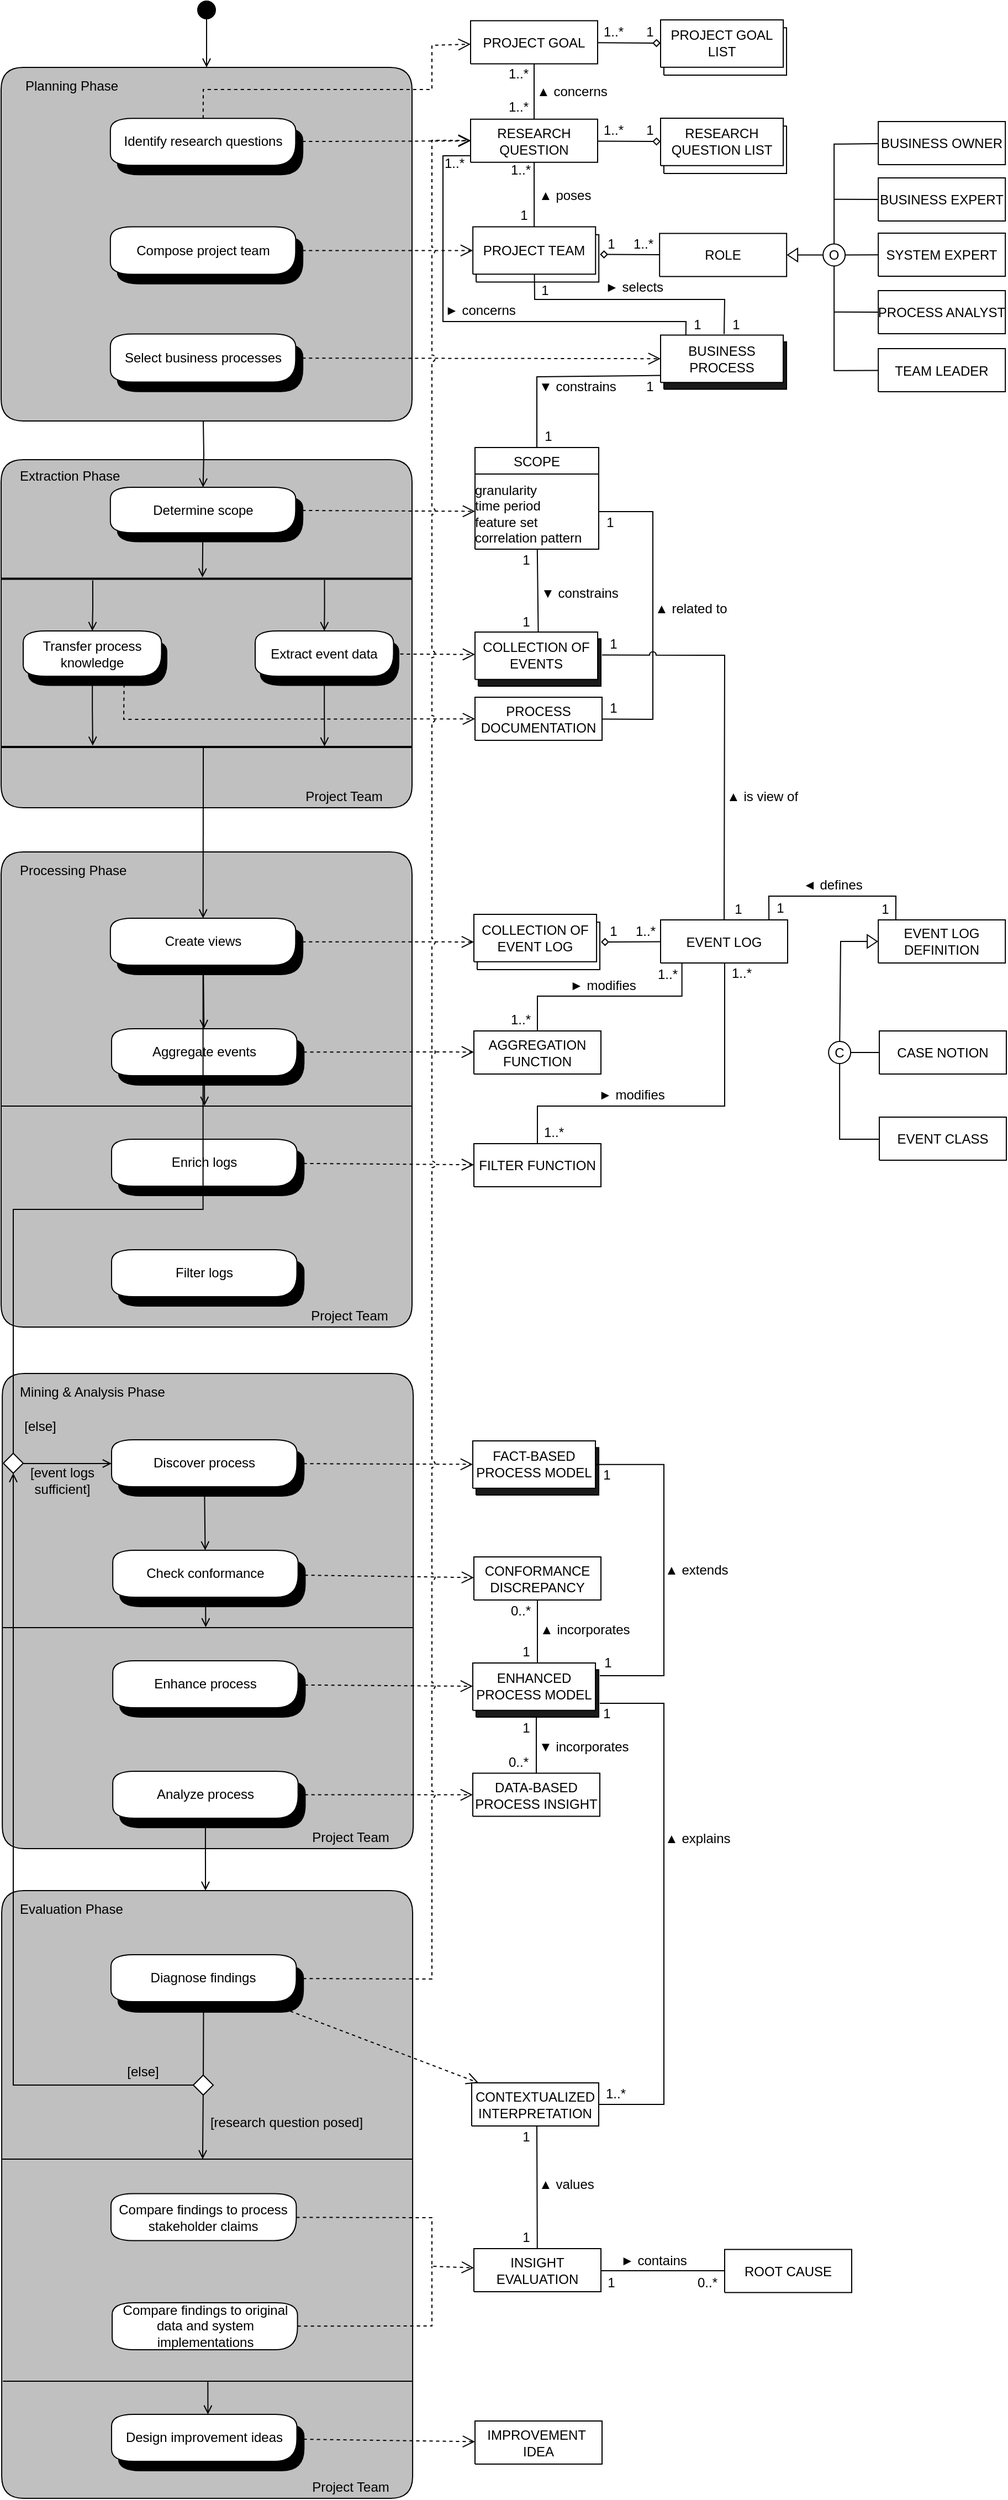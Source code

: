 <mxfile version="18.2.0" type="github">
  <diagram id="SHpENdd-WgaZAvgaDLae" name="PDD top layer">
    <mxGraphModel dx="2347" dy="792" grid="1" gridSize="10" guides="1" tooltips="1" connect="1" arrows="1" fold="1" page="1" pageScale="1" pageWidth="850" pageHeight="1100" math="0" shadow="0">
      <root>
        <mxCell id="0" />
        <mxCell id="1" parent="0" />
        <mxCell id="1AMB_EsV9tln2ZrjjmIT-2" style="vsdxID=5;fillColor=#C0C0C0;gradientColor=none;shape=stencil(nZBLDsIwDERP431wjlDKBThBRAyxCE2Vhu/pSTtFqrpg0Z1n5o0sDdlmCK4XYjOUnK7yVF8C2T0xaxcka6kX2ZZsc05ZLjndOw/du0qymRzx6OxGmo3Lp6N+BB4bmGjd0mP89kI2R++5baAPQKN2C/QXboL/oBvB1ft6THtgKY0Rcy7z9X7Vwva2/QI=);strokeColor=#000000;labelBackgroundColor=none;rounded=1;html=1;whiteSpace=wrap;" parent="1" vertex="1">
          <mxGeometry x="-60" y="280" width="372" height="319.998" as="geometry" />
        </mxCell>
        <mxCell id="1AMB_EsV9tln2ZrjjmIT-95" style="vsdxID=5;fillColor=#C0C0C0;gradientColor=none;shape=stencil(nZBLDsIwDERP431wjlDKBThBRAyxCE2Vhu/pSTtFqrpg0Z1n5o0sDdlmCK4XYjOUnK7yVF8C2T0xaxcka6kX2ZZsc05ZLjndOw/du0qymRzx6OxGmo3Lp6N+BB4bmGjd0mP89kI2R++5baAPQKN2C/QXboL/oBvB1ft6THtgKY0Rcy7z9X7Vwva2/QI=);strokeColor=#000000;labelBackgroundColor=none;rounded=1;html=1;whiteSpace=wrap;" parent="1" vertex="1">
          <mxGeometry x="-60" y="635" width="372" height="315" as="geometry" />
        </mxCell>
        <mxCell id="1AMB_EsV9tln2ZrjjmIT-93" style="edgeStyle=orthogonalEdgeStyle;rounded=0;orthogonalLoop=1;jettySize=auto;html=1;endArrow=open;endFill=0;" parent="1" source="1AMB_EsV9tln2ZrjjmIT-1" target="1AMB_EsV9tln2ZrjjmIT-2" edge="1">
          <mxGeometry relative="1" as="geometry" />
        </mxCell>
        <mxCell id="1AMB_EsV9tln2ZrjjmIT-1" style="vsdxID=5;fillColor=#000000;gradientColor=none;shape=stencil(vVFBDgIhDHwNRxKE+IJ1/Ufjll0iLpuCLv5eSDWKevLgbaYznTatMF2cYEGhVUwUjri6IU3C7ITWbp6QXCpImF6YzgbCkcJ5HpgvUJ0VncKlJmTuU7VDqyuzLdM9O4EORaLcaIpa7yNoo75GqSwhuygpJEguzM1UDzSiLGOk9TDec1iKK+LyUf5lsf+tVcDzzNZ5z1961d/fUkr8UtPfAA==);strokeColor=#000000;labelBackgroundColor=none;rounded=0;html=1;whiteSpace=wrap;" parent="1" vertex="1">
          <mxGeometry x="118" y="220" width="16" height="16" as="geometry" />
        </mxCell>
        <mxCell id="1AMB_EsV9tln2ZrjjmIT-23" value="RESEARCH QUESTION" style="verticalAlign=middle;align=center;vsdxID=5;fillColor=#FFFFFF;gradientColor=none;shape=stencil(nZBLDoAgDERP0z3SIyjew0SURgSD+Lu9kMZoXLhwN9O+tukAlrNpJg1SzDH4QW/URgNYgZTkjA4UkwJUgGXng+6DX1zLfmoymdXo17xh5zmRJ6Q42BWCfc2oJfdAr+Yv+AP9Cb7OJ3H/2JG1HNGz/84klThPVCc=);strokeColor=#000000;spacingTop=1;spacingLeft=-2;spacingRight=-2;labelBackgroundColor=none;rounded=0;html=1;whiteSpace=wrap;" parent="1" vertex="1">
          <mxGeometry x="365" y="326.83" width="115" height="39" as="geometry" />
        </mxCell>
        <mxCell id="1AMB_EsV9tln2ZrjjmIT-39" value="BUSINESS EXPERT" style="verticalAlign=middle;align=center;vsdxID=5;fillColor=#FFFFFF;gradientColor=none;shape=stencil(nZBLDoAgDERP0z3SIyjew0SURgSD+Lu9kMZoXLhwN9O+tukAlrNpJg1SzDH4QW/URgNYgZTkjA4UkwJUgGXng+6DX1zLfmoymdXo17xh5zmRJ6Q42BWCfc2oJfdAr+Yv+AP9Cb7OJ3H/2JG1HNGz/84klThPVCc=);strokeColor=#000000;spacingTop=1;spacingLeft=-2;spacingRight=-2;labelBackgroundColor=none;rounded=0;html=1;whiteSpace=wrap;" parent="1" vertex="1">
          <mxGeometry x="734.08" y="380" width="115" height="39" as="geometry" />
        </mxCell>
        <mxCell id="1AMB_EsV9tln2ZrjjmIT-40" style="vsdxID=5;fillColor=none;gradientColor=none;strokeColor=none;labelBackgroundColor=none;rounded=0;html=1;whiteSpace=wrap;" parent="1" vertex="1">
          <mxGeometry x="537" y="326" width="115" height="50" as="geometry" />
        </mxCell>
        <mxCell id="1AMB_EsV9tln2ZrjjmIT-41" value="" style="verticalAlign=middle;align=center;vsdxID=6;fillColor=#FFFFFF;gradientColor=none;shape=stencil(nZBLDoAgDERP0z3SIyjew0SURgSD+Lu9kMZoXLhwN9O+tukAlrNpJg1SzDH4QW/URgNYgZTkjA4UkwJUgGXng+6DX1zLfmoymdXo17xh5zmRJ6Q42BWCfc2oJfdAr+Yv+AP9Cb7OJ3H/2JG1HNGz/84klThPVCc=);strokeColor=#000000;spacingLeft=-2;spacingRight=-2;labelBackgroundColor=none;rounded=0;html=1;whiteSpace=wrap;" parent="1AMB_EsV9tln2ZrjjmIT-40" vertex="1">
          <mxGeometry x="2.974" y="7.143" width="111.034" height="42.857" as="geometry" />
        </mxCell>
        <mxCell id="1AMB_EsV9tln2ZrjjmIT-42" value="RESEARCH QUESTION LIST" style="verticalAlign=middle;align=center;vsdxID=7;fillColor=#FFFFFF;gradientColor=none;shape=stencil(nZBLDoAgDERP0z3SIyjew0SURgSD+Lu9kMZoXLhwN9O+tukAlrNpJg1SzDH4QW/URgNYgZTkjA4UkwJUgGXng+6DX1zLfmoymdXo17xh5zmRJ6Q42BWCfc2oJfdAr+Yv+AP9Cb7OJ3H/2JG1HNGz/84klThPVCc=);strokeColor=#000000;spacingLeft=-2;spacingRight=-2;labelBackgroundColor=none;rounded=0;html=1;whiteSpace=wrap;" parent="1AMB_EsV9tln2ZrjjmIT-40" vertex="1">
          <mxGeometry width="111.034" height="42.857" as="geometry" />
        </mxCell>
        <mxCell id="1AMB_EsV9tln2ZrjjmIT-43" style="vsdxID=5;edgeStyle=none;startArrow=none;endFill=0;endArrow=diamond;startSize=5;endSize=5;strokeColor=#000000;spacingTop=0;spacingBottom=0;spacingLeft=0;spacingRight=0;verticalAlign=middle;html=1;labelBackgroundColor=#FFFFFF;rounded=0;" parent="1" source="1AMB_EsV9tln2ZrjjmIT-23" target="1AMB_EsV9tln2ZrjjmIT-42" edge="1">
          <mxGeometry y="-1069" relative="1" as="geometry">
            <mxPoint y="-1069" as="offset" />
            <Array as="points" />
            <mxPoint x="550" y="560.83" as="sourcePoint" />
            <mxPoint x="802" y="460.83" as="targetPoint" />
          </mxGeometry>
        </mxCell>
        <mxCell id="1AMB_EsV9tln2ZrjjmIT-45" value="1..*" style="text;html=1;align=center;verticalAlign=middle;resizable=0;points=[];autosize=1;strokeColor=none;fillColor=none;" parent="1" vertex="1">
          <mxGeometry x="479" y="327" width="30" height="20" as="geometry" />
        </mxCell>
        <mxCell id="1AMB_EsV9tln2ZrjjmIT-46" value="SYSTEM EXPERT" style="verticalAlign=middle;align=center;vsdxID=5;fillColor=#FFFFFF;gradientColor=none;shape=stencil(nZBLDoAgDERP0z3SIyjew0SURgSD+Lu9kMZoXLhwN9O+tukAlrNpJg1SzDH4QW/URgNYgZTkjA4UkwJUgGXng+6DX1zLfmoymdXo17xh5zmRJ6Q42BWCfc2oJfdAr+Yv+AP9Cb7OJ3H/2JG1HNGz/84klThPVCc=);strokeColor=#000000;spacingTop=1;spacingLeft=-2;spacingRight=-2;labelBackgroundColor=none;rounded=0;html=1;whiteSpace=wrap;" parent="1" vertex="1">
          <mxGeometry x="734.08" y="430.0" width="115" height="39" as="geometry" />
        </mxCell>
        <mxCell id="1AMB_EsV9tln2ZrjjmIT-47" value="BUSINESS OWNER" style="verticalAlign=middle;align=center;vsdxID=5;fillColor=#FFFFFF;gradientColor=none;shape=stencil(nZBLDoAgDERP0z3SIyjew0SURgSD+Lu9kMZoXLhwN9O+tukAlrNpJg1SzDH4QW/URgNYgZTkjA4UkwJUgGXng+6DX1zLfmoymdXo17xh5zmRJ6Q42BWCfc2oJfdAr+Yv+AP9Cb7OJ3H/2JG1HNGz/84klThPVCc=);strokeColor=#000000;spacingTop=1;spacingLeft=-2;spacingRight=-2;labelBackgroundColor=none;rounded=0;html=1;whiteSpace=wrap;" parent="1" vertex="1">
          <mxGeometry x="734.08" y="329" width="115" height="39" as="geometry" />
        </mxCell>
        <mxCell id="1AMB_EsV9tln2ZrjjmIT-48" value="PROCESS ANALYST" style="verticalAlign=middle;align=center;vsdxID=5;fillColor=#FFFFFF;gradientColor=none;shape=stencil(nZBLDoAgDERP0z3SIyjew0SURgSD+Lu9kMZoXLhwN9O+tukAlrNpJg1SzDH4QW/URgNYgZTkjA4UkwJUgGXng+6DX1zLfmoymdXo17xh5zmRJ6Q42BWCfc2oJfdAr+Yv+AP9Cb7OJ3H/2JG1HNGz/84klThPVCc=);strokeColor=#000000;spacingTop=1;spacingLeft=-2;spacingRight=-2;labelBackgroundColor=none;rounded=0;html=1;whiteSpace=wrap;" parent="1" vertex="1">
          <mxGeometry x="734.08" y="482.0" width="115" height="39" as="geometry" />
        </mxCell>
        <mxCell id="1AMB_EsV9tln2ZrjjmIT-54" style="vsdxID=5;edgeStyle=none;startArrow=none;endArrow=none;startSize=5;endSize=5;strokeColor=#000000;spacingTop=0;spacingBottom=0;spacingLeft=0;spacingRight=0;verticalAlign=middle;html=1;labelBackgroundColor=#FFFFFF;rounded=0;" parent="1" source="1AMB_EsV9tln2ZrjjmIT-39" edge="1">
          <mxGeometry y="-1149" relative="1" as="geometry">
            <mxPoint y="-1149" as="offset" />
            <Array as="points" />
            <mxPoint x="664.08" y="458.75" as="sourcePoint" />
            <mxPoint x="694.08" y="399.42" as="targetPoint" />
          </mxGeometry>
        </mxCell>
        <mxCell id="1AMB_EsV9tln2ZrjjmIT-56" style="vsdxID=5;edgeStyle=none;startArrow=none;endArrow=none;startSize=5;endSize=5;strokeColor=#000000;spacingTop=0;spacingBottom=0;spacingLeft=0;spacingRight=0;verticalAlign=middle;html=1;labelBackgroundColor=#FFFFFF;rounded=0;entryX=1;entryY=0.5;entryDx=0;entryDy=0;" parent="1" source="1AMB_EsV9tln2ZrjjmIT-46" target="1AMB_EsV9tln2ZrjjmIT-79" edge="1">
          <mxGeometry y="-1149" relative="1" as="geometry">
            <mxPoint y="-1149" as="offset" />
            <Array as="points" />
            <mxPoint x="754.08" y="404.75" as="sourcePoint" />
            <mxPoint x="694.08" y="436.75" as="targetPoint" />
          </mxGeometry>
        </mxCell>
        <mxCell id="1AMB_EsV9tln2ZrjjmIT-59" value="TEAM LEADER" style="verticalAlign=middle;align=center;vsdxID=5;fillColor=#FFFFFF;gradientColor=none;shape=stencil(nZBLDoAgDERP0z3SIyjew0SURgSD+Lu9kMZoXLhwN9O+tukAlrNpJg1SzDH4QW/URgNYgZTkjA4UkwJUgGXng+6DX1zLfmoymdXo17xh5zmRJ6Q42BWCfc2oJfdAr+Yv+AP9Cb7OJ3H/2JG1HNGz/84klThPVCc=);strokeColor=#000000;spacingTop=1;spacingLeft=-2;spacingRight=-2;labelBackgroundColor=none;rounded=0;html=1;whiteSpace=wrap;" parent="1" vertex="1">
          <mxGeometry x="734.08" y="534.5" width="115" height="39" as="geometry" />
        </mxCell>
        <mxCell id="1AMB_EsV9tln2ZrjjmIT-63" style="vsdxID=5;edgeStyle=none;startArrow=none;endArrow=none;startSize=5;endSize=5;strokeColor=#000000;spacingTop=0;spacingBottom=0;spacingLeft=0;spacingRight=0;verticalAlign=middle;html=1;labelBackgroundColor=#FFFFFF;rounded=0;entryX=0.5;entryY=1;entryDx=0;entryDy=0;" parent="1" source="1AMB_EsV9tln2ZrjjmIT-59" target="1AMB_EsV9tln2ZrjjmIT-79" edge="1">
          <mxGeometry y="-1149" relative="1" as="geometry">
            <mxPoint y="-1149" as="offset" />
            <Array as="points">
              <mxPoint x="694.08" y="554.42" />
            </Array>
            <mxPoint x="744.08" y="433.75" as="sourcePoint" />
            <mxPoint x="694.08" y="528.75" as="targetPoint" />
          </mxGeometry>
        </mxCell>
        <mxCell id="1AMB_EsV9tln2ZrjjmIT-76" value="1" style="text;html=1;align=center;verticalAlign=middle;resizable=0;points=[];autosize=1;strokeColor=none;fillColor=none;" parent="1" vertex="1">
          <mxGeometry x="517" y="327.0" width="20" height="20" as="geometry" />
        </mxCell>
        <mxCell id="1AMB_EsV9tln2ZrjjmIT-77" value="ROLE" style="verticalAlign=middle;align=center;vsdxID=5;fillColor=#FFFFFF;gradientColor=none;shape=stencil(nZBLDoAgDERP0z3SIyjew0SURgSD+Lu9kMZoXLhwN9O+tukAlrNpJg1SzDH4QW/URgNYgZTkjA4UkwJUgGXng+6DX1zLfmoymdXo17xh5zmRJ6Q42BWCfc2oJfdAr+Yv+AP9Cb7OJ3H/2JG1HNGz/84klThPVCc=);strokeColor=#000000;spacingTop=1;spacingLeft=-2;spacingRight=-2;labelBackgroundColor=none;rounded=0;html=1;whiteSpace=wrap;" parent="1" vertex="1">
          <mxGeometry x="536.08" y="430.25" width="115" height="39" as="geometry" />
        </mxCell>
        <mxCell id="1AMB_EsV9tln2ZrjjmIT-78" style="vsdxID=5;edgeStyle=none;startArrow=none;endFill=0;endArrow=diamond;startSize=5;endSize=5;strokeColor=#000000;spacingTop=0;spacingBottom=0;spacingLeft=0;spacingRight=0;verticalAlign=middle;html=1;labelBackgroundColor=#FFFFFF;rounded=0;entryX=1;entryY=0.5;entryDx=0;entryDy=0;" parent="1" source="1AMB_EsV9tln2ZrjjmIT-77" edge="1">
          <mxGeometry y="-1069" relative="1" as="geometry">
            <mxPoint y="-1069" as="offset" />
            <Array as="points" />
            <mxPoint x="549.08" y="534.42" as="sourcePoint" />
            <mxPoint x="482.08" y="449.25" as="targetPoint" />
          </mxGeometry>
        </mxCell>
        <mxCell id="1AMB_EsV9tln2ZrjjmIT-80" style="vsdxID=5;edgeStyle=none;startArrow=none;endArrow=none;startSize=5;endSize=5;strokeColor=#000000;spacingTop=0;spacingBottom=0;spacingLeft=0;spacingRight=0;verticalAlign=middle;html=1;labelBackgroundColor=#FFFFFF;rounded=0;exitX=0.5;exitY=0;exitDx=0;exitDy=0;" parent="1" source="1AMB_EsV9tln2ZrjjmIT-79" target="1AMB_EsV9tln2ZrjjmIT-47" edge="1">
          <mxGeometry y="-1149" relative="1" as="geometry">
            <mxPoint y="-1149" as="offset" />
            <Array as="points">
              <mxPoint x="694.08" y="349.42" />
            </Array>
            <mxPoint x="549.08" y="459.42" as="sourcePoint" />
            <mxPoint x="709.08" y="479.42" as="targetPoint" />
          </mxGeometry>
        </mxCell>
        <mxCell id="1AMB_EsV9tln2ZrjjmIT-88" value="" style="group" parent="1" vertex="1" connectable="0">
          <mxGeometry x="652.08" y="414.75" width="52" height="20" as="geometry" />
        </mxCell>
        <mxCell id="1AMB_EsV9tln2ZrjjmIT-79" value="O" style="ellipse;whiteSpace=wrap;html=1;aspect=fixed;" parent="1AMB_EsV9tln2ZrjjmIT-88" vertex="1">
          <mxGeometry x="32" y="25" width="20" height="20" as="geometry" />
        </mxCell>
        <mxCell id="1AMB_EsV9tln2ZrjjmIT-82" value="" style="triangle;whiteSpace=wrap;html=1;direction=west;" parent="1AMB_EsV9tln2ZrjjmIT-88" vertex="1">
          <mxGeometry y="29.0" width="9" height="12" as="geometry" />
        </mxCell>
        <mxCell id="1AMB_EsV9tln2ZrjjmIT-84" style="vsdxID=5;edgeStyle=none;startArrow=none;endArrow=none;startSize=5;endSize=5;strokeColor=#000000;spacingTop=0;spacingBottom=0;spacingLeft=0;spacingRight=0;verticalAlign=middle;html=1;labelBackgroundColor=#FFFFFF;rounded=0;exitX=0;exitY=0.5;exitDx=0;exitDy=0;entryX=0;entryY=0.5;entryDx=0;entryDy=0;" parent="1AMB_EsV9tln2ZrjjmIT-88" source="1AMB_EsV9tln2ZrjjmIT-82" target="1AMB_EsV9tln2ZrjjmIT-79" edge="1">
          <mxGeometry y="-1149" relative="1" as="geometry">
            <mxPoint y="-1149" as="offset" />
            <Array as="points" />
            <mxPoint x="-103" y="44.67" as="sourcePoint" />
            <mxPoint x="-133" y="154.67" as="targetPoint" />
          </mxGeometry>
        </mxCell>
        <mxCell id="1AMB_EsV9tln2ZrjjmIT-106" value="1" style="text;html=1;align=center;verticalAlign=middle;resizable=0;points=[];autosize=1;strokeColor=none;fillColor=none;" parent="1" vertex="1">
          <mxGeometry x="482.08" y="430.0" width="20" height="20" as="geometry" />
        </mxCell>
        <mxCell id="1AMB_EsV9tln2ZrjjmIT-107" value="1..*" style="text;html=1;align=center;verticalAlign=middle;resizable=0;points=[];autosize=1;strokeColor=none;fillColor=none;" parent="1" vertex="1">
          <mxGeometry x="506.08" y="430.25" width="30" height="20" as="geometry" />
        </mxCell>
        <mxCell id="1AMB_EsV9tln2ZrjjmIT-108" style="vsdxID=5;fillColor=none;gradientColor=none;strokeColor=none;spacingTop=-3;spacingBottom=-3;spacingLeft=-3;spacingRight=-3;labelBackgroundColor=none;rounded=0;html=1;whiteSpace=wrap;" parent="1" vertex="1">
          <mxGeometry x="369" y="624" width="112" height="92" as="geometry" />
        </mxCell>
        <mxCell id="1AMB_EsV9tln2ZrjjmIT-109" value="SCOPE" style="verticalAlign=middle;align=center;vsdxID=7;fillColor=#FFFFFF;gradientColor=none;shape=stencil(nZBLDoAgDERP0z3SIyjew0SURgSD+Lu9kMZoXLhwN9O+tukAlrNpJg1SzDH4QW/URgNYgZTkjA4UkwJUgGXng+6DX1zLfmoymdXo17xh5zmRJ6Q42BWCfc2oJfdAr+Yv+AP9Cb7OJ3H/2JG1HNGz/84klThPVCc=);strokeColor=#000000;spacingTop=1;spacingLeft=-2;spacingRight=-2;labelBackgroundColor=none;rounded=0;html=1;whiteSpace=wrap;" parent="1AMB_EsV9tln2ZrjjmIT-108" vertex="1">
          <mxGeometry width="112" height="24" as="geometry" />
        </mxCell>
        <mxCell id="1AMB_EsV9tln2ZrjjmIT-110" value="&lt;div&gt;granularity&lt;/div&gt;&lt;div&gt;time period&lt;/div&gt;&lt;div&gt;feature set&lt;br&gt;&lt;/div&gt;&lt;div&gt;correlation pattern&lt;br&gt;&lt;/div&gt;" style="verticalAlign=top;align=left;vsdxID=8;fillColor=#FFFFFF;gradientColor=none;shape=stencil(nZBLDoAgDERP0z3SIyjew0SURgSD+Lu9kMZoXLhwN9O+tukAlrNpJg1SzDH4QW/URgNYgZTkjA4UkwJUgGXng+6DX1zLfmoymdXo17xh5zmRJ6Q42BWCfc2oJfdAr+Yv+AP9Cb7OJ3H/2JG1HNGz/84klThPVCc=);strokeColor=#000000;spacingTop=1;spacingLeft=-2;spacingRight=-2;labelBackgroundColor=none;rounded=0;html=1;whiteSpace=wrap;" parent="1AMB_EsV9tln2ZrjjmIT-108" vertex="1">
          <mxGeometry y="24" width="112" height="68" as="geometry" />
        </mxCell>
        <mxCell id="1AMB_EsV9tln2ZrjjmIT-114" value="&lt;div align=&quot;left&quot;&gt;► selects&lt;/div&gt;" style="text;html=1;align=left;verticalAlign=middle;resizable=0;points=[];autosize=1;strokeColor=none;fillColor=none;rotation=0;" parent="1" vertex="1">
          <mxGeometry x="485" y="469.25" width="70" height="20" as="geometry" />
        </mxCell>
        <mxCell id="1AMB_EsV9tln2ZrjjmIT-115" style="vsdxID=5;edgeStyle=none;startArrow=none;endArrow=none;startSize=5;endSize=5;strokeColor=#000000;spacingTop=0;spacingBottom=0;spacingLeft=0;spacingRight=0;verticalAlign=middle;html=1;labelBackgroundColor=#FFFFFF;rounded=0;fontSize=18;entryX=0;entryY=0.846;entryDx=0;entryDy=0;entryPerimeter=0;exitX=0.199;exitY=0.021;exitDx=0;exitDy=0;exitPerimeter=0;" parent="1" target="1AMB_EsV9tln2ZrjjmIT-23" edge="1" source="xllEy8jL0NuWVvfhMCPy-58">
          <mxGeometry y="-1149" relative="1" as="geometry">
            <mxPoint y="-1149" as="offset" />
            <Array as="points">
              <mxPoint x="560" y="510" />
              <mxPoint x="340" y="510" />
              <mxPoint x="340" y="360" />
            </Array>
            <mxPoint x="530" y="510" as="sourcePoint" />
            <mxPoint x="500" y="370" as="targetPoint" />
          </mxGeometry>
        </mxCell>
        <mxCell id="1AMB_EsV9tln2ZrjjmIT-117" value="&lt;div align=&quot;left&quot;&gt;► concerns&lt;br&gt;&lt;/div&gt;" style="text;html=1;align=left;verticalAlign=middle;resizable=0;points=[];autosize=1;strokeColor=none;fillColor=none;rotation=0;" parent="1" vertex="1">
          <mxGeometry x="340" y="489.83" width="80" height="20" as="geometry" />
        </mxCell>
        <mxCell id="1AMB_EsV9tln2ZrjjmIT-118" style="vsdxID=5;edgeStyle=none;startArrow=none;endArrow=none;startSize=5;endSize=5;strokeColor=#000000;spacingTop=0;spacingBottom=0;spacingLeft=0;spacingRight=0;verticalAlign=middle;html=1;labelBackgroundColor=#FFFFFF;rounded=0;" parent="1" source="1AMB_EsV9tln2ZrjjmIT-48" edge="1">
          <mxGeometry y="-1149" relative="1" as="geometry">
            <mxPoint y="-1149" as="offset" />
            <Array as="points" />
            <mxPoint x="729.08" y="501.45" as="sourcePoint" />
            <mxPoint x="694.08" y="501.42" as="targetPoint" />
          </mxGeometry>
        </mxCell>
        <mxCell id="1AMB_EsV9tln2ZrjjmIT-119" value="1..*" style="text;html=1;align=center;verticalAlign=middle;resizable=0;points=[];autosize=1;strokeColor=none;fillColor=none;" parent="1" vertex="1">
          <mxGeometry x="335" y="357.11" width="30" height="20" as="geometry" />
        </mxCell>
        <mxCell id="1AMB_EsV9tln2ZrjjmIT-120" value="1" style="text;html=1;align=center;verticalAlign=middle;resizable=0;points=[];autosize=1;strokeColor=none;fillColor=none;" parent="1" vertex="1">
          <mxGeometry x="560" y="502.5" width="20" height="20" as="geometry" />
        </mxCell>
        <mxCell id="1AMB_EsV9tln2ZrjjmIT-123" style="vsdxID=5;edgeStyle=none;startArrow=none;endArrow=none;startSize=5;endSize=5;strokeColor=#000000;spacingTop=0;spacingBottom=0;spacingLeft=0;spacingRight=0;verticalAlign=middle;html=1;labelBackgroundColor=#FFFFFF;rounded=0;" parent="1" source="xllEy8jL0NuWVvfhMCPy-63" target="1AMB_EsV9tln2ZrjjmIT-23" edge="1">
          <mxGeometry y="-1149" relative="1" as="geometry">
            <mxPoint y="-1149" as="offset" />
            <Array as="points" />
            <mxPoint x="423.513" y="421.83" as="sourcePoint" />
            <mxPoint x="404.517" y="369.997" as="targetPoint" />
          </mxGeometry>
        </mxCell>
        <mxCell id="1AMB_EsV9tln2ZrjjmIT-124" value="&lt;div align=&quot;left&quot;&gt;▲ poses&lt;/div&gt;" style="text;html=1;align=left;verticalAlign=middle;resizable=0;points=[];autosize=1;strokeColor=none;fillColor=none;rotation=0;" parent="1" vertex="1">
          <mxGeometry x="425" y="386.14" width="60" height="20" as="geometry" />
        </mxCell>
        <mxCell id="1AMB_EsV9tln2ZrjjmIT-125" value="1..*" style="text;html=1;align=center;verticalAlign=middle;resizable=0;points=[];autosize=1;strokeColor=none;fillColor=none;" parent="1" vertex="1">
          <mxGeometry x="395" y="362.83" width="30" height="20" as="geometry" />
        </mxCell>
        <mxCell id="1AMB_EsV9tln2ZrjjmIT-126" value="1" style="text;html=1;align=center;verticalAlign=middle;resizable=0;points=[];autosize=1;strokeColor=none;fillColor=none;" parent="1" vertex="1">
          <mxGeometry x="403" y="403.83" width="20" height="20" as="geometry" />
        </mxCell>
        <mxCell id="1AMB_EsV9tln2ZrjjmIT-130" style="vsdxID=5;edgeStyle=none;startArrow=none;endArrow=none;startSize=5;endSize=5;strokeColor=#000000;spacingTop=0;spacingBottom=0;spacingLeft=0;spacingRight=0;verticalAlign=middle;html=1;labelBackgroundColor=#FFFFFF;rounded=0;jumpStyle=arc;" parent="1" edge="1" target="1AMB_EsV9tln2ZrjjmIT-110">
          <mxGeometry y="-1149" relative="1" as="geometry">
            <mxPoint y="-1149" as="offset" />
            <Array as="points" />
            <mxPoint x="426.274" y="792.13" as="sourcePoint" />
            <mxPoint x="413.503" y="727.5" as="targetPoint" />
          </mxGeometry>
        </mxCell>
        <mxCell id="1AMB_EsV9tln2ZrjjmIT-131" value="&lt;div align=&quot;left&quot;&gt;▼ constrains&lt;/div&gt;" style="text;html=1;align=left;verticalAlign=middle;resizable=0;points=[];autosize=1;strokeColor=none;fillColor=none;rotation=0;" parent="1" vertex="1">
          <mxGeometry x="427" y="745.5" width="90" height="20" as="geometry" />
        </mxCell>
        <mxCell id="1AMB_EsV9tln2ZrjjmIT-132" value="1" style="text;html=1;align=center;verticalAlign=middle;resizable=0;points=[];autosize=1;strokeColor=none;fillColor=none;" parent="1" vertex="1">
          <mxGeometry x="405" y="716" width="20" height="20" as="geometry" />
        </mxCell>
        <mxCell id="1AMB_EsV9tln2ZrjjmIT-133" value="1" style="text;html=1;align=center;verticalAlign=middle;resizable=0;points=[];autosize=1;strokeColor=none;fillColor=none;" parent="1" vertex="1">
          <mxGeometry x="405.08" y="772.13" width="20" height="20" as="geometry" />
        </mxCell>
        <mxCell id="xllEy8jL0NuWVvfhMCPy-7" style="vsdxID=5;fillColor=none;gradientColor=none;strokeColor=none;labelBackgroundColor=none;rounded=0;html=1;whiteSpace=wrap;" vertex="1" parent="1">
          <mxGeometry x="38.925" y="660.038" width="174.15" height="49.262" as="geometry" />
        </mxCell>
        <mxCell id="xllEy8jL0NuWVvfhMCPy-8" value="" style="verticalAlign=middle;align=center;vsdxID=6;fillColor=#000000;gradientColor=none;shape=stencil(nZBLDsIwDERP431wjlDKBThBRAyxCE2Vhu/pSTtFqrpg0Z1n5o0sDdlmCK4XYjOUnK7yVF8C2T0xaxcka6kX2ZZsc05ZLjndOw/du0qymRzx6OxGmo3Lp6N+BB4bmGjd0mP89kI2R++5baAPQKN2C/QXboL/oBvB1ft6THtgKY0Rcy7z9X7Vwva2/QI=);strokeColor=#000000;labelBackgroundColor=none;rounded=1;html=1;whiteSpace=wrap;" vertex="1" parent="xllEy8jL0NuWVvfhMCPy-7">
          <mxGeometry x="6.391" y="8.21" width="167.759" height="41.051" as="geometry" />
        </mxCell>
        <mxCell id="xllEy8jL0NuWVvfhMCPy-9" value="Determine scope" style="verticalAlign=middle;align=center;vsdxID=7;fillColor=#FFFFFF;gradientColor=none;shape=stencil(nZBLDsIwDERP431wjlDKBThBRAyxCE2Vhu/pSTtFqrpg0Z1n5o0sDdlmCK4XYjOUnK7yVF8C2T0xaxcka6kX2ZZsc05ZLjndOw/du0qymRzx6OxGmo3Lp6N+BB4bmGjd0mP89kI2R++5baAPQKN2C/QXboL/oBvB1ft6THtgKY0Rcy7z9X7Vwva2/QI=);strokeColor=#000000;labelBackgroundColor=none;rounded=1;html=1;whiteSpace=wrap;" vertex="1" parent="xllEy8jL0NuWVvfhMCPy-7">
          <mxGeometry width="167.759" height="41.051" as="geometry" />
        </mxCell>
        <mxCell id="xllEy8jL0NuWVvfhMCPy-10" style="vsdxID=5;fillColor=none;gradientColor=none;strokeColor=none;labelBackgroundColor=none;rounded=0;html=1;whiteSpace=wrap;" vertex="1" parent="1">
          <mxGeometry x="-40" y="790.004" width="130" height="49.258" as="geometry" />
        </mxCell>
        <mxCell id="xllEy8jL0NuWVvfhMCPy-11" value="" style="verticalAlign=middle;align=center;vsdxID=6;fillColor=#000000;gradientColor=none;shape=stencil(nZBLDsIwDERP431wjlDKBThBRAyxCE2Vhu/pSTtFqrpg0Z1n5o0sDdlmCK4XYjOUnK7yVF8C2T0xaxcka6kX2ZZsc05ZLjndOw/du0qymRzx6OxGmo3Lp6N+BB4bmGjd0mP89kI2R++5baAPQKN2C/QXboL/oBvB1ft6THtgKY0Rcy7z9X7Vwva2/QI=);strokeColor=#000000;labelBackgroundColor=none;rounded=1;html=1;whiteSpace=wrap;" vertex="1" parent="xllEy8jL0NuWVvfhMCPy-10">
          <mxGeometry x="4.771" y="8.21" width="125.229" height="41.049" as="geometry" />
        </mxCell>
        <mxCell id="xllEy8jL0NuWVvfhMCPy-12" value="Transfer process knowledge" style="verticalAlign=middle;align=center;vsdxID=7;fillColor=#FFFFFF;gradientColor=none;shape=stencil(nZBLDsIwDERP431wjlDKBThBRAyxCE2Vhu/pSTtFqrpg0Z1n5o0sDdlmCK4XYjOUnK7yVF8C2T0xaxcka6kX2ZZsc05ZLjndOw/du0qymRzx6OxGmo3Lp6N+BB4bmGjd0mP89kI2R++5baAPQKN2C/QXboL/oBvB1ft6THtgKY0Rcy7z9X7Vwva2/QI=);strokeColor=#000000;labelBackgroundColor=none;rounded=1;html=1;whiteSpace=wrap;" vertex="1" parent="xllEy8jL0NuWVvfhMCPy-10">
          <mxGeometry width="125.229" height="41.049" as="geometry" />
        </mxCell>
        <mxCell id="xllEy8jL0NuWVvfhMCPy-13" style="vsdxID=5;fillColor=none;gradientColor=none;strokeColor=none;labelBackgroundColor=none;rounded=0;html=1;whiteSpace=wrap;" vertex="1" parent="1">
          <mxGeometry x="170" y="790.004" width="130" height="49.258" as="geometry" />
        </mxCell>
        <mxCell id="xllEy8jL0NuWVvfhMCPy-14" value="" style="verticalAlign=middle;align=center;vsdxID=6;fillColor=#000000;gradientColor=none;shape=stencil(nZBLDsIwDERP431wjlDKBThBRAyxCE2Vhu/pSTtFqrpg0Z1n5o0sDdlmCK4XYjOUnK7yVF8C2T0xaxcka6kX2ZZsc05ZLjndOw/du0qymRzx6OxGmo3Lp6N+BB4bmGjd0mP89kI2R++5baAPQKN2C/QXboL/oBvB1ft6THtgKY0Rcy7z9X7Vwva2/QI=);strokeColor=#000000;labelBackgroundColor=none;rounded=1;html=1;whiteSpace=wrap;" vertex="1" parent="xllEy8jL0NuWVvfhMCPy-13">
          <mxGeometry x="4.771" y="8.21" width="125.229" height="41.049" as="geometry" />
        </mxCell>
        <mxCell id="xllEy8jL0NuWVvfhMCPy-15" value="Extract event data" style="verticalAlign=middle;align=center;vsdxID=7;fillColor=#FFFFFF;gradientColor=none;shape=stencil(nZBLDsIwDERP431wjlDKBThBRAyxCE2Vhu/pSTtFqrpg0Z1n5o0sDdlmCK4XYjOUnK7yVF8C2T0xaxcka6kX2ZZsc05ZLjndOw/du0qymRzx6OxGmo3Lp6N+BB4bmGjd0mP89kI2R++5baAPQKN2C/QXboL/oBvB1ft6THtgKY0Rcy7z9X7Vwva2/QI=);strokeColor=#000000;labelBackgroundColor=none;rounded=1;html=1;whiteSpace=wrap;" vertex="1" parent="xllEy8jL0NuWVvfhMCPy-13">
          <mxGeometry width="125.229" height="41.049" as="geometry" />
        </mxCell>
        <mxCell id="1AMB_EsV9tln2ZrjjmIT-111" style="vsdxID=5;edgeStyle=none;dashed=1;startArrow=none;endArrow=open;startSize=9;endSize=9;strokeColor=#000000;spacingTop=0;spacingBottom=0;spacingLeft=0;spacingRight=0;verticalAlign=middle;html=1;labelBackgroundColor=#FFFFFF;rounded=0;" parent="1" source="xllEy8jL0NuWVvfhMCPy-9" target="1AMB_EsV9tln2ZrjjmIT-110" edge="1">
          <mxGeometry y="-1092" relative="1" as="geometry">
            <mxPoint x="36" y="-1115" as="offset" />
            <Array as="points" />
            <mxPoint x="206.684" y="686.202" as="sourcePoint" />
            <mxPoint x="420" y="615" as="targetPoint" />
          </mxGeometry>
        </mxCell>
        <mxCell id="1AMB_EsV9tln2ZrjjmIT-92" style="edgeStyle=orthogonalEdgeStyle;rounded=0;orthogonalLoop=1;jettySize=auto;html=1;endArrow=open;endFill=0;" parent="1" target="xllEy8jL0NuWVvfhMCPy-9" edge="1">
          <mxGeometry relative="1" as="geometry">
            <mxPoint x="161" y="570" as="targetPoint" />
            <mxPoint x="123" y="600" as="sourcePoint" />
          </mxGeometry>
        </mxCell>
        <mxCell id="xllEy8jL0NuWVvfhMCPy-34" style="edgeStyle=orthogonalEdgeStyle;rounded=0;orthogonalLoop=1;jettySize=auto;html=1;exitX=0.223;exitY=0.642;exitDx=0;exitDy=0;exitPerimeter=0;endArrow=open;endFill=0;" edge="1" parent="1" source="xllEy8jL0NuWVvfhMCPy-28" target="xllEy8jL0NuWVvfhMCPy-12">
          <mxGeometry relative="1" as="geometry">
            <mxPoint x="136" y="670.038" as="targetPoint" />
            <mxPoint x="23" y="750" as="sourcePoint" />
          </mxGeometry>
        </mxCell>
        <mxCell id="xllEy8jL0NuWVvfhMCPy-35" style="edgeStyle=orthogonalEdgeStyle;rounded=0;orthogonalLoop=1;jettySize=auto;html=1;exitX=0.787;exitY=0.604;exitDx=0;exitDy=0;exitPerimeter=0;endArrow=open;endFill=0;" edge="1" parent="1" source="xllEy8jL0NuWVvfhMCPy-28" target="xllEy8jL0NuWVvfhMCPy-15">
          <mxGeometry relative="1" as="geometry">
            <mxPoint x="32.6" y="800.004" as="targetPoint" />
            <mxPoint x="32.956" y="754.23" as="sourcePoint" />
          </mxGeometry>
        </mxCell>
        <mxCell id="xllEy8jL0NuWVvfhMCPy-37" style="edgeStyle=none;rounded=0;orthogonalLoop=1;jettySize=auto;html=1;entryX=0.49;entryY=0.371;entryDx=0;entryDy=0;entryPerimeter=0;fillColor=#000000;endArrow=open;endFill=0;" edge="1" parent="1" source="xllEy8jL0NuWVvfhMCPy-9" target="xllEy8jL0NuWVvfhMCPy-28">
          <mxGeometry relative="1" as="geometry" />
        </mxCell>
        <mxCell id="xllEy8jL0NuWVvfhMCPy-38" style="edgeStyle=orthogonalEdgeStyle;rounded=0;orthogonalLoop=1;jettySize=auto;html=1;entryX=0.223;entryY=0.377;entryDx=0;entryDy=0;entryPerimeter=0;endArrow=open;endFill=0;" edge="1" parent="1" source="xllEy8jL0NuWVvfhMCPy-12" target="xllEy8jL0NuWVvfhMCPy-36">
          <mxGeometry relative="1" as="geometry">
            <mxPoint x="32.619" y="800.004" as="targetPoint" />
            <mxPoint x="32.956" y="754.23" as="sourcePoint" />
          </mxGeometry>
        </mxCell>
        <mxCell id="xllEy8jL0NuWVvfhMCPy-39" style="edgeStyle=orthogonalEdgeStyle;rounded=0;orthogonalLoop=1;jettySize=auto;html=1;entryX=0.787;entryY=0.444;entryDx=0;entryDy=0;entryPerimeter=0;endArrow=open;endFill=0;" edge="1" parent="1" source="xllEy8jL0NuWVvfhMCPy-15" target="xllEy8jL0NuWVvfhMCPy-36">
          <mxGeometry relative="1" as="geometry">
            <mxPoint x="32.956" y="905.81" as="targetPoint" />
            <mxPoint x="32.6" y="841.053" as="sourcePoint" />
          </mxGeometry>
        </mxCell>
        <mxCell id="1AMB_EsV9tln2ZrjjmIT-4" value="&lt;div align=&quot;left&quot;&gt;Planning Phase&lt;/div&gt;" style="text;html=1;align=left;verticalAlign=middle;resizable=0;points=[];autosize=1;strokeColor=none;fillColor=none;" parent="1" vertex="1">
          <mxGeometry x="-40.002" y="286.956" width="100" height="20" as="geometry" />
        </mxCell>
        <mxCell id="1AMB_EsV9tln2ZrjjmIT-7" style="vsdxID=5;fillColor=none;gradientColor=none;strokeColor=none;labelBackgroundColor=none;rounded=0;html=1;whiteSpace=wrap;" parent="1" vertex="1">
          <mxGeometry x="38.925" y="326.093" width="174.15" height="51.013" as="geometry" />
        </mxCell>
        <mxCell id="1AMB_EsV9tln2ZrjjmIT-8" value="" style="verticalAlign=middle;align=center;vsdxID=6;fillColor=#000000;gradientColor=none;shape=stencil(nZBLDsIwDERP431wjlDKBThBRAyxCE2Vhu/pSTtFqrpg0Z1n5o0sDdlmCK4XYjOUnK7yVF8C2T0xaxcka6kX2ZZsc05ZLjndOw/du0qymRzx6OxGmo3Lp6N+BB4bmGjd0mP89kI2R++5baAPQKN2C/QXboL/oBvB1ft6THtgKY0Rcy7z9X7Vwva2/QI=);strokeColor=#000000;labelBackgroundColor=none;rounded=1;html=1;whiteSpace=wrap;" parent="1AMB_EsV9tln2ZrjjmIT-7" vertex="1">
          <mxGeometry x="6.391" y="8.502" width="167.759" height="42.511" as="geometry" />
        </mxCell>
        <mxCell id="1AMB_EsV9tln2ZrjjmIT-9" value="Identify research questions" style="verticalAlign=middle;align=center;vsdxID=7;fillColor=#FFFFFF;gradientColor=none;shape=stencil(nZBLDsIwDERP431wjlDKBThBRAyxCE2Vhu/pSTtFqrpg0Z1n5o0sDdlmCK4XYjOUnK7yVF8C2T0xaxcka6kX2ZZsc05ZLjndOw/du0qymRzx6OxGmo3Lp6N+BB4bmGjd0mP89kI2R++5baAPQKN2C/QXboL/oBvB1ft6THtgKY0Rcy7z9X7Vwva2/QI=);strokeColor=#000000;labelBackgroundColor=none;rounded=1;html=1;whiteSpace=wrap;" parent="1AMB_EsV9tln2ZrjjmIT-7" vertex="1">
          <mxGeometry width="167.759" height="42.511" as="geometry" />
        </mxCell>
        <mxCell id="1AMB_EsV9tln2ZrjjmIT-13" style="vsdxID=5;fillColor=none;gradientColor=none;strokeColor=none;labelBackgroundColor=none;rounded=0;html=1;whiteSpace=wrap;" parent="1" vertex="1">
          <mxGeometry x="38.925" y="424.247" width="174.15" height="51.587" as="geometry" />
        </mxCell>
        <mxCell id="1AMB_EsV9tln2ZrjjmIT-14" value="" style="verticalAlign=middle;align=center;vsdxID=6;fillColor=#000000;gradientColor=none;shape=stencil(nZBLDsIwDERP431wjlDKBThBRAyxCE2Vhu/pSTtFqrpg0Z1n5o0sDdlmCK4XYjOUnK7yVF8C2T0xaxcka6kX2ZZsc05ZLjndOw/du0qymRzx6OxGmo3Lp6N+BB4bmGjd0mP89kI2R++5baAPQKN2C/QXboL/oBvB1ft6THtgKY0Rcy7z9X7Vwva2/QI=);strokeColor=#000000;labelBackgroundColor=none;rounded=1;html=1;whiteSpace=wrap;" parent="1AMB_EsV9tln2ZrjjmIT-13" vertex="1">
          <mxGeometry x="6.391" y="8.598" width="167.759" height="42.989" as="geometry" />
        </mxCell>
        <mxCell id="1AMB_EsV9tln2ZrjjmIT-15" value="Compose project team" style="verticalAlign=middle;align=center;vsdxID=7;fillColor=#FFFFFF;gradientColor=none;shape=stencil(nZBLDsIwDERP431wjlDKBThBRAyxCE2Vhu/pSTtFqrpg0Z1n5o0sDdlmCK4XYjOUnK7yVF8C2T0xaxcka6kX2ZZsc05ZLjndOw/du0qymRzx6OxGmo3Lp6N+BB4bmGjd0mP89kI2R++5baAPQKN2C/QXboL/oBvB1ft6THtgKY0Rcy7z9X7Vwva2/QI=);strokeColor=#000000;labelBackgroundColor=none;rounded=1;html=1;whiteSpace=wrap;" parent="1AMB_EsV9tln2ZrjjmIT-13" vertex="1">
          <mxGeometry width="167.759" height="42.989" as="geometry" />
        </mxCell>
        <mxCell id="xllEy8jL0NuWVvfhMCPy-54" style="vsdxID=5;fillColor=none;gradientColor=none;strokeColor=none;labelBackgroundColor=none;rounded=0;html=1;whiteSpace=wrap;" vertex="1" parent="1">
          <mxGeometry x="38.925" y="521.25" width="174.15" height="52.173" as="geometry" />
        </mxCell>
        <mxCell id="xllEy8jL0NuWVvfhMCPy-55" value="" style="verticalAlign=middle;align=center;vsdxID=6;fillColor=#000000;gradientColor=none;shape=stencil(nZBLDsIwDERP431wjlDKBThBRAyxCE2Vhu/pSTtFqrpg0Z1n5o0sDdlmCK4XYjOUnK7yVF8C2T0xaxcka6kX2ZZsc05ZLjndOw/du0qymRzx6OxGmo3Lp6N+BB4bmGjd0mP89kI2R++5baAPQKN2C/QXboL/oBvB1ft6THtgKY0Rcy7z9X7Vwva2/QI=);strokeColor=#000000;labelBackgroundColor=none;rounded=1;html=1;whiteSpace=wrap;" vertex="1" parent="xllEy8jL0NuWVvfhMCPy-54">
          <mxGeometry x="6.391" y="8.696" width="167.759" height="43.478" as="geometry" />
        </mxCell>
        <mxCell id="xllEy8jL0NuWVvfhMCPy-56" value="Select business processes" style="verticalAlign=middle;align=center;vsdxID=7;fillColor=#FFFFFF;gradientColor=none;shape=stencil(nZBLDsIwDERP431wjlDKBThBRAyxCE2Vhu/pSTtFqrpg0Z1n5o0sDdlmCK4XYjOUnK7yVF8C2T0xaxcka6kX2ZZsc05ZLjndOw/du0qymRzx6OxGmo3Lp6N+BB4bmGjd0mP89kI2R++5baAPQKN2C/QXboL/oBvB1ft6THtgKY0Rcy7z9X7Vwva2/QI=);strokeColor=#000000;labelBackgroundColor=none;rounded=1;html=1;whiteSpace=wrap;" vertex="1" parent="xllEy8jL0NuWVvfhMCPy-54">
          <mxGeometry width="167.759" height="43.478" as="geometry" />
        </mxCell>
        <mxCell id="xllEy8jL0NuWVvfhMCPy-57" style="vsdxID=5;edgeStyle=none;dashed=1;startArrow=none;endArrow=open;startSize=9;endSize=9;strokeColor=#000000;spacingTop=0;spacingBottom=0;spacingLeft=0;spacingRight=0;verticalAlign=middle;html=1;labelBackgroundColor=#FFFFFF;rounded=0;" edge="1" parent="1" source="xllEy8jL0NuWVvfhMCPy-56" target="xllEy8jL0NuWVvfhMCPy-60">
          <mxGeometry y="-1092" relative="1" as="geometry">
            <mxPoint x="36" y="-1115" as="offset" />
            <Array as="points" />
            <mxPoint x="380" y="599.17" as="sourcePoint" />
            <mxPoint x="425" y="555.839" as="targetPoint" />
          </mxGeometry>
        </mxCell>
        <mxCell id="xllEy8jL0NuWVvfhMCPy-58" style="vsdxID=5;fillColor=none;gradientColor=none;strokeColor=none;labelBackgroundColor=none;rounded=0;html=1;whiteSpace=wrap;" vertex="1" parent="1">
          <mxGeometry x="537" y="521.25" width="115" height="50" as="geometry" />
        </mxCell>
        <mxCell id="xllEy8jL0NuWVvfhMCPy-59" value="" style="verticalAlign=middle;align=center;vsdxID=6;fillColor=#1A1A1A;gradientColor=none;shape=stencil(nZBLDoAgDERP0z3SIyjew0SURgSD+Lu9kMZoXLhwN9O+tukAlrNpJg1SzDH4QW/URgNYgZTkjA4UkwJUgGXng+6DX1zLfmoymdXo17xh5zmRJ6Q42BWCfc2oJfdAr+Yv+AP9Cb7OJ3H/2JG1HNGz/84klThPVCc=);strokeColor=#000000;spacingLeft=-2;spacingRight=-2;labelBackgroundColor=none;rounded=0;html=1;whiteSpace=wrap;" vertex="1" parent="xllEy8jL0NuWVvfhMCPy-58">
          <mxGeometry x="2.974" y="7.143" width="111.034" height="42.857" as="geometry" />
        </mxCell>
        <mxCell id="xllEy8jL0NuWVvfhMCPy-60" value="BUSINESS PROCESS" style="verticalAlign=middle;align=center;vsdxID=7;fillColor=#FFFFFF;gradientColor=none;shape=stencil(nZBLDoAgDERP0z3SIyjew0SURgSD+Lu9kMZoXLhwN9O+tukAlrNpJg1SzDH4QW/URgNYgZTkjA4UkwJUgGXng+6DX1zLfmoymdXo17xh5zmRJ6Q42BWCfc2oJfdAr+Yv+AP9Cb7OJ3H/2JG1HNGz/84klThPVCc=);strokeColor=#000000;spacingLeft=-2;spacingRight=-2;labelBackgroundColor=none;rounded=0;html=1;whiteSpace=wrap;" vertex="1" parent="xllEy8jL0NuWVvfhMCPy-58">
          <mxGeometry y="1" width="111.034" height="42.857" as="geometry" />
        </mxCell>
        <mxCell id="xllEy8jL0NuWVvfhMCPy-61" style="vsdxID=5;fillColor=none;gradientColor=none;strokeColor=none;labelBackgroundColor=none;rounded=0;html=1;whiteSpace=wrap;" vertex="1" parent="1">
          <mxGeometry x="367.08" y="424.25" width="115" height="50" as="geometry" />
        </mxCell>
        <mxCell id="xllEy8jL0NuWVvfhMCPy-62" value="" style="verticalAlign=middle;align=center;vsdxID=6;fillColor=#FFFFFF;gradientColor=none;shape=stencil(nZBLDoAgDERP0z3SIyjew0SURgSD+Lu9kMZoXLhwN9O+tukAlrNpJg1SzDH4QW/URgNYgZTkjA4UkwJUgGXng+6DX1zLfmoymdXo17xh5zmRJ6Q42BWCfc2oJfdAr+Yv+AP9Cb7OJ3H/2JG1HNGz/84klThPVCc=);strokeColor=#000000;spacingLeft=-2;spacingRight=-2;labelBackgroundColor=none;rounded=0;html=1;whiteSpace=wrap;" vertex="1" parent="xllEy8jL0NuWVvfhMCPy-61">
          <mxGeometry x="2.974" y="7.143" width="111.034" height="42.857" as="geometry" />
        </mxCell>
        <mxCell id="xllEy8jL0NuWVvfhMCPy-63" value="PROJECT TEAM" style="verticalAlign=middle;align=center;vsdxID=7;fillColor=#FFFFFF;gradientColor=none;shape=stencil(nZBLDoAgDERP0z3SIyjew0SURgSD+Lu9kMZoXLhwN9O+tukAlrNpJg1SzDH4QW/URgNYgZTkjA4UkwJUgGXng+6DX1zLfmoymdXo17xh5zmRJ6Q42BWCfc2oJfdAr+Yv+AP9Cb7OJ3H/2JG1HNGz/84klThPVCc=);strokeColor=#000000;spacingLeft=-2;spacingRight=-2;labelBackgroundColor=none;rounded=0;html=1;whiteSpace=wrap;" vertex="1" parent="xllEy8jL0NuWVvfhMCPy-61">
          <mxGeometry width="111.034" height="42.857" as="geometry" />
        </mxCell>
        <mxCell id="1AMB_EsV9tln2ZrjjmIT-36" style="vsdxID=5;edgeStyle=none;dashed=1;startArrow=none;endArrow=open;startSize=9;endSize=9;strokeColor=#000000;spacingTop=0;spacingBottom=0;spacingLeft=0;spacingRight=0;verticalAlign=middle;html=1;labelBackgroundColor=#FFFFFF;rounded=0;" parent="1" source="1AMB_EsV9tln2ZrjjmIT-15" edge="1">
          <mxGeometry y="-1092" relative="1" as="geometry">
            <mxPoint x="36" y="-1115" as="offset" />
            <Array as="points" />
            <mxPoint x="549.08" y="472.42" as="sourcePoint" />
            <mxPoint x="367.08" y="445.69" as="targetPoint" />
          </mxGeometry>
        </mxCell>
        <mxCell id="1AMB_EsV9tln2ZrjjmIT-24" style="vsdxID=5;edgeStyle=none;dashed=1;startArrow=none;endArrow=open;startSize=9;endSize=9;strokeColor=#000000;spacingTop=0;spacingBottom=0;spacingLeft=0;spacingRight=0;verticalAlign=middle;html=1;labelBackgroundColor=#FFFFFF;rounded=0;" parent="1" source="1AMB_EsV9tln2ZrjjmIT-9" target="1AMB_EsV9tln2ZrjjmIT-23" edge="1">
          <mxGeometry y="-1092" relative="1" as="geometry">
            <mxPoint x="36" y="-1115" as="offset" />
            <Array as="points" />
            <mxPoint x="610" y="567" as="sourcePoint" />
            <mxPoint x="360" y="310" as="targetPoint" />
          </mxGeometry>
        </mxCell>
        <mxCell id="xllEy8jL0NuWVvfhMCPy-64" style="vsdxID=5;edgeStyle=none;startArrow=none;endArrow=none;startSize=5;endSize=5;strokeColor=#000000;spacingTop=0;spacingBottom=0;spacingLeft=0;spacingRight=0;verticalAlign=middle;html=1;labelBackgroundColor=#FFFFFF;rounded=0;fillColor=#000000;entryX=0.5;entryY=0;entryDx=0;entryDy=0;" edge="1" parent="1" source="xllEy8jL0NuWVvfhMCPy-63" target="xllEy8jL0NuWVvfhMCPy-58">
          <mxGeometry y="-1149" relative="1" as="geometry">
            <mxPoint y="-1149" as="offset" />
            <Array as="points">
              <mxPoint x="423" y="490" />
              <mxPoint x="595" y="490" />
            </Array>
            <mxPoint x="470" y="490" as="sourcePoint" />
            <mxPoint x="720" y="460" as="targetPoint" />
          </mxGeometry>
        </mxCell>
        <mxCell id="xllEy8jL0NuWVvfhMCPy-65" value="1" style="text;html=1;align=center;verticalAlign=middle;resizable=0;points=[];autosize=1;strokeColor=none;fillColor=none;" vertex="1" parent="1">
          <mxGeometry x="595" y="502.5" width="20" height="20" as="geometry" />
        </mxCell>
        <mxCell id="xllEy8jL0NuWVvfhMCPy-66" value="1" style="text;html=1;align=center;verticalAlign=middle;resizable=0;points=[];autosize=1;strokeColor=none;fillColor=none;" vertex="1" parent="1">
          <mxGeometry x="422" y="472.25" width="20" height="20" as="geometry" />
        </mxCell>
        <mxCell id="xllEy8jL0NuWVvfhMCPy-67" style="vsdxID=5;edgeStyle=none;startArrow=none;endArrow=none;startSize=5;endSize=5;strokeColor=#000000;spacingTop=0;spacingBottom=0;spacingLeft=0;spacingRight=0;verticalAlign=middle;html=1;labelBackgroundColor=#FFFFFF;rounded=0;entryX=0;entryY=0.75;entryDx=0;entryDy=0;" edge="1" parent="1" source="1AMB_EsV9tln2ZrjjmIT-109" target="xllEy8jL0NuWVvfhMCPy-58">
          <mxGeometry y="-1149" relative="1" as="geometry">
            <mxPoint y="-1149" as="offset" />
            <Array as="points">
              <mxPoint x="425" y="560" />
              <mxPoint x="520" y="559" />
            </Array>
            <mxPoint x="435.421" y="795.5" as="sourcePoint" />
            <mxPoint x="435.138" y="726" as="targetPoint" />
          </mxGeometry>
        </mxCell>
        <mxCell id="xllEy8jL0NuWVvfhMCPy-68" value="&lt;div align=&quot;left&quot;&gt;▼ constrains&lt;/div&gt;" style="text;html=1;align=left;verticalAlign=middle;resizable=0;points=[];autosize=1;strokeColor=none;fillColor=none;rotation=0;" vertex="1" parent="1">
          <mxGeometry x="425.08" y="559" width="90" height="20" as="geometry" />
        </mxCell>
        <mxCell id="xllEy8jL0NuWVvfhMCPy-69" value="1" style="text;html=1;align=center;verticalAlign=middle;resizable=0;points=[];autosize=1;strokeColor=none;fillColor=none;" vertex="1" parent="1">
          <mxGeometry x="425" y="604" width="20" height="20" as="geometry" />
        </mxCell>
        <mxCell id="xllEy8jL0NuWVvfhMCPy-70" value="1" style="text;html=1;align=center;verticalAlign=middle;resizable=0;points=[];autosize=1;strokeColor=none;fillColor=none;" vertex="1" parent="1">
          <mxGeometry x="517.08" y="559" width="20" height="20" as="geometry" />
        </mxCell>
        <mxCell id="xllEy8jL0NuWVvfhMCPy-71" value="PROCESS DOCUMENTATION" style="verticalAlign=middle;align=center;vsdxID=5;fillColor=#FFFFFF;gradientColor=none;shape=stencil(nZBLDoAgDERP0z3SIyjew0SURgSD+Lu9kMZoXLhwN9O+tukAlrNpJg1SzDH4QW/URgNYgZTkjA4UkwJUgGXng+6DX1zLfmoymdXo17xh5zmRJ6Q42BWCfc2oJfdAr+Yv+AP9Cb7OJ3H/2JG1HNGz/84klThPVCc=);strokeColor=#000000;spacingTop=1;spacingLeft=-2;spacingRight=-2;labelBackgroundColor=none;rounded=0;html=1;whiteSpace=wrap;" vertex="1" parent="1">
          <mxGeometry x="369" y="850" width="115" height="39" as="geometry" />
        </mxCell>
        <mxCell id="xllEy8jL0NuWVvfhMCPy-73" style="vsdxID=5;edgeStyle=none;dashed=1;startArrow=none;endArrow=open;startSize=9;endSize=9;strokeColor=#000000;spacingTop=0;spacingBottom=0;spacingLeft=0;spacingRight=0;verticalAlign=middle;html=1;labelBackgroundColor=#FFFFFF;rounded=0;fillColor=#000000;" edge="1" parent="1" source="xllEy8jL0NuWVvfhMCPy-15">
          <mxGeometry y="-1092" relative="1" as="geometry">
            <mxPoint x="36" y="-1115" as="offset" />
            <Array as="points" />
            <mxPoint x="390" y="937" as="sourcePoint" />
            <mxPoint x="369" y="811.303" as="targetPoint" />
          </mxGeometry>
        </mxCell>
        <mxCell id="xllEy8jL0NuWVvfhMCPy-74" style="vsdxID=5;edgeStyle=none;dashed=1;startArrow=none;endArrow=open;startSize=9;endSize=9;strokeColor=#000000;spacingTop=0;spacingBottom=0;spacingLeft=0;spacingRight=0;verticalAlign=middle;html=1;labelBackgroundColor=#FFFFFF;rounded=0;fillColor=#000000;exitX=0.73;exitY=1.028;exitDx=0;exitDy=0;exitPerimeter=0;" edge="1" parent="1" source="xllEy8jL0NuWVvfhMCPy-12" target="xllEy8jL0NuWVvfhMCPy-71">
          <mxGeometry y="-1092" relative="1" as="geometry">
            <mxPoint x="36" y="-1115" as="offset" />
            <Array as="points">
              <mxPoint x="51" y="870" />
            </Array>
            <mxPoint x="350" y="947" as="sourcePoint" />
            <mxPoint x="426" y="870" as="targetPoint" />
          </mxGeometry>
        </mxCell>
        <mxCell id="xllEy8jL0NuWVvfhMCPy-75" style="vsdxID=5;edgeStyle=none;startArrow=none;endArrow=none;startSize=5;endSize=5;strokeColor=#000000;spacingTop=0;spacingBottom=0;spacingLeft=0;spacingRight=0;verticalAlign=middle;html=1;labelBackgroundColor=#FFFFFF;rounded=0;fillColor=#000000;jumpStyle=arc;" edge="1" parent="1" source="xllEy8jL0NuWVvfhMCPy-71" target="1AMB_EsV9tln2ZrjjmIT-110">
          <mxGeometry y="-1149" relative="1" as="geometry">
            <mxPoint y="-1149" as="offset" />
            <Array as="points">
              <mxPoint x="530" y="870" />
              <mxPoint x="530" y="682" />
            </Array>
            <mxPoint x="530" y="840" as="sourcePoint" />
            <mxPoint x="690" y="860" as="targetPoint" />
          </mxGeometry>
        </mxCell>
        <mxCell id="xllEy8jL0NuWVvfhMCPy-76" value="&lt;div align=&quot;left&quot;&gt;▲ related to&lt;br&gt;&lt;/div&gt;" style="text;html=1;align=left;verticalAlign=middle;resizable=0;points=[];autosize=1;strokeColor=none;fillColor=none;rotation=0;" vertex="1" parent="1">
          <mxGeometry x="530.08" y="760.02" width="80" height="20" as="geometry" />
        </mxCell>
        <mxCell id="xllEy8jL0NuWVvfhMCPy-77" value="1" style="text;html=1;align=center;verticalAlign=middle;resizable=0;points=[];autosize=1;strokeColor=none;fillColor=none;" vertex="1" parent="1">
          <mxGeometry x="481" y="682" width="20" height="20" as="geometry" />
        </mxCell>
        <mxCell id="xllEy8jL0NuWVvfhMCPy-78" value="1" style="text;html=1;align=center;verticalAlign=middle;resizable=0;points=[];autosize=1;strokeColor=none;fillColor=none;" vertex="1" parent="1">
          <mxGeometry x="484" y="850" width="20" height="20" as="geometry" />
        </mxCell>
        <mxCell id="xllEy8jL0NuWVvfhMCPy-84" value="PROJECT GOAL" style="verticalAlign=middle;align=center;vsdxID=5;fillColor=#FFFFFF;gradientColor=none;shape=stencil(nZBLDoAgDERP0z3SIyjew0SURgSD+Lu9kMZoXLhwN9O+tukAlrNpJg1SzDH4QW/URgNYgZTkjA4UkwJUgGXng+6DX1zLfmoymdXo17xh5zmRJ6Q42BWCfc2oJfdAr+Yv+AP9Cb7OJ3H/2JG1HNGz/84klThPVCc=);strokeColor=#000000;spacingTop=1;spacingLeft=-2;spacingRight=-2;labelBackgroundColor=none;rounded=0;html=1;whiteSpace=wrap;" vertex="1" parent="1">
          <mxGeometry x="365" y="237.79" width="115" height="39" as="geometry" />
        </mxCell>
        <mxCell id="xllEy8jL0NuWVvfhMCPy-85" style="vsdxID=5;fillColor=none;gradientColor=none;strokeColor=none;labelBackgroundColor=none;rounded=0;html=1;whiteSpace=wrap;" vertex="1" parent="1">
          <mxGeometry x="537" y="236.96" width="115" height="50" as="geometry" />
        </mxCell>
        <mxCell id="xllEy8jL0NuWVvfhMCPy-86" value="" style="verticalAlign=middle;align=center;vsdxID=6;fillColor=#FFFFFF;gradientColor=none;shape=stencil(nZBLDoAgDERP0z3SIyjew0SURgSD+Lu9kMZoXLhwN9O+tukAlrNpJg1SzDH4QW/URgNYgZTkjA4UkwJUgGXng+6DX1zLfmoymdXo17xh5zmRJ6Q42BWCfc2oJfdAr+Yv+AP9Cb7OJ3H/2JG1HNGz/84klThPVCc=);strokeColor=#000000;spacingLeft=-2;spacingRight=-2;labelBackgroundColor=none;rounded=0;html=1;whiteSpace=wrap;" vertex="1" parent="xllEy8jL0NuWVvfhMCPy-85">
          <mxGeometry x="2.974" y="7.143" width="111.034" height="42.857" as="geometry" />
        </mxCell>
        <mxCell id="xllEy8jL0NuWVvfhMCPy-87" value="PROJECT GOAL LIST" style="verticalAlign=middle;align=center;vsdxID=7;fillColor=#FFFFFF;gradientColor=none;shape=stencil(nZBLDoAgDERP0z3SIyjew0SURgSD+Lu9kMZoXLhwN9O+tukAlrNpJg1SzDH4QW/URgNYgZTkjA4UkwJUgGXng+6DX1zLfmoymdXo17xh5zmRJ6Q42BWCfc2oJfdAr+Yv+AP9Cb7OJ3H/2JG1HNGz/84klThPVCc=);strokeColor=#000000;spacingLeft=-2;spacingRight=-2;labelBackgroundColor=none;rounded=0;html=1;whiteSpace=wrap;" vertex="1" parent="xllEy8jL0NuWVvfhMCPy-85">
          <mxGeometry width="111.034" height="42.857" as="geometry" />
        </mxCell>
        <mxCell id="xllEy8jL0NuWVvfhMCPy-88" style="vsdxID=5;edgeStyle=none;startArrow=none;endFill=0;endArrow=diamond;startSize=5;endSize=5;strokeColor=#000000;spacingTop=0;spacingBottom=0;spacingLeft=0;spacingRight=0;verticalAlign=middle;html=1;labelBackgroundColor=#FFFFFF;rounded=0;" edge="1" parent="1" source="xllEy8jL0NuWVvfhMCPy-84" target="xllEy8jL0NuWVvfhMCPy-87">
          <mxGeometry y="-1069" relative="1" as="geometry">
            <mxPoint y="-1069" as="offset" />
            <Array as="points" />
            <mxPoint x="550" y="471.79" as="sourcePoint" />
            <mxPoint x="802" y="371.79" as="targetPoint" />
          </mxGeometry>
        </mxCell>
        <mxCell id="xllEy8jL0NuWVvfhMCPy-89" value="1..*" style="text;html=1;align=center;verticalAlign=middle;resizable=0;points=[];autosize=1;strokeColor=none;fillColor=none;" vertex="1" parent="1">
          <mxGeometry x="479" y="237.96" width="30" height="20" as="geometry" />
        </mxCell>
        <mxCell id="xllEy8jL0NuWVvfhMCPy-90" value="1" style="text;html=1;align=center;verticalAlign=middle;resizable=0;points=[];autosize=1;strokeColor=none;fillColor=none;" vertex="1" parent="1">
          <mxGeometry x="517" y="237.96" width="20" height="20" as="geometry" />
        </mxCell>
        <mxCell id="xllEy8jL0NuWVvfhMCPy-91" style="vsdxID=5;edgeStyle=none;dashed=1;startArrow=none;endArrow=open;startSize=9;endSize=9;strokeColor=#000000;spacingTop=0;spacingBottom=0;spacingLeft=0;spacingRight=0;verticalAlign=middle;html=1;labelBackgroundColor=#FFFFFF;rounded=0;fillColor=#000000;" edge="1" parent="1" source="1AMB_EsV9tln2ZrjjmIT-9" target="xllEy8jL0NuWVvfhMCPy-84">
          <mxGeometry y="-1092" relative="1" as="geometry">
            <mxPoint x="36" y="-1115" as="offset" />
            <Array as="points">
              <mxPoint x="123" y="300" />
              <mxPoint x="330" y="300" />
              <mxPoint x="330" y="260" />
            </Array>
            <mxPoint x="320" y="537" as="sourcePoint" />
            <mxPoint x="396" y="460" as="targetPoint" />
          </mxGeometry>
        </mxCell>
        <mxCell id="xllEy8jL0NuWVvfhMCPy-94" style="vsdxID=5;edgeStyle=none;startArrow=none;endArrow=none;startSize=5;endSize=5;strokeColor=#000000;spacingTop=0;spacingBottom=0;spacingLeft=0;spacingRight=0;verticalAlign=middle;html=1;labelBackgroundColor=#FFFFFF;rounded=0;" edge="1" parent="1" source="1AMB_EsV9tln2ZrjjmIT-23" target="xllEy8jL0NuWVvfhMCPy-84">
          <mxGeometry y="-1149" relative="1" as="geometry">
            <mxPoint y="-1149" as="offset" />
            <Array as="points" />
            <mxPoint x="436.274" y="802.13" as="sourcePoint" />
            <mxPoint x="435.393" y="726" as="targetPoint" />
          </mxGeometry>
        </mxCell>
        <mxCell id="xllEy8jL0NuWVvfhMCPy-95" value="&lt;div align=&quot;left&quot;&gt;▲ concerns&lt;br&gt;&lt;/div&gt;" style="text;html=1;align=left;verticalAlign=middle;resizable=0;points=[];autosize=1;strokeColor=none;fillColor=none;rotation=0;" vertex="1" parent="1">
          <mxGeometry x="423.0" y="291.96" width="80" height="20" as="geometry" />
        </mxCell>
        <mxCell id="xllEy8jL0NuWVvfhMCPy-96" value="1..*" style="text;html=1;align=center;verticalAlign=middle;resizable=0;points=[];autosize=1;strokeColor=none;fillColor=none;" vertex="1" parent="1">
          <mxGeometry x="393" y="276" width="30" height="20" as="geometry" />
        </mxCell>
        <mxCell id="xllEy8jL0NuWVvfhMCPy-97" value="1..*" style="text;html=1;align=center;verticalAlign=middle;resizable=0;points=[];autosize=1;strokeColor=none;fillColor=none;" vertex="1" parent="1">
          <mxGeometry x="393" y="306" width="30" height="20" as="geometry" />
        </mxCell>
        <mxCell id="xllEy8jL0NuWVvfhMCPy-98" style="vsdxID=5;fillColor=#C0C0C0;gradientColor=none;shape=stencil(nZBLDsIwDERP431wjlDKBThBRAyxCE2Vhu/pSTtFqrpg0Z1n5o0sDdlmCK4XYjOUnK7yVF8C2T0xaxcka6kX2ZZsc05ZLjndOw/du0qymRzx6OxGmo3Lp6N+BB4bmGjd0mP89kI2R++5baAPQKN2C/QXboL/oBvB1ft6THtgKY0Rcy7z9X7Vwva2/QI=);strokeColor=#000000;labelBackgroundColor=none;rounded=1;html=1;whiteSpace=wrap;" vertex="1" parent="1">
          <mxGeometry x="-60" y="990" width="372" height="430" as="geometry" />
        </mxCell>
        <mxCell id="xllEy8jL0NuWVvfhMCPy-99" value="&lt;div align=&quot;left&quot;&gt;Processing Phase&lt;/div&gt;" style="text;html=1;align=left;verticalAlign=middle;resizable=0;points=[];autosize=1;strokeColor=none;fillColor=none;" vertex="1" parent="1">
          <mxGeometry x="-45.002" y="996.956" width="120" height="20" as="geometry" />
        </mxCell>
        <mxCell id="xllEy8jL0NuWVvfhMCPy-103" style="vsdxID=5;fillColor=none;gradientColor=none;strokeColor=none;labelBackgroundColor=none;rounded=0;html=1;whiteSpace=wrap;" vertex="1" parent="1">
          <mxGeometry x="38.925" y="1050.003" width="174.15" height="51.013" as="geometry" />
        </mxCell>
        <mxCell id="xllEy8jL0NuWVvfhMCPy-104" value="" style="verticalAlign=middle;align=center;vsdxID=6;fillColor=#000000;gradientColor=none;shape=stencil(nZBLDsIwDERP431wjlDKBThBRAyxCE2Vhu/pSTtFqrpg0Z1n5o0sDdlmCK4XYjOUnK7yVF8C2T0xaxcka6kX2ZZsc05ZLjndOw/du0qymRzx6OxGmo3Lp6N+BB4bmGjd0mP89kI2R++5baAPQKN2C/QXboL/oBvB1ft6THtgKY0Rcy7z9X7Vwva2/QI=);strokeColor=#000000;labelBackgroundColor=none;rounded=1;html=1;whiteSpace=wrap;" vertex="1" parent="xllEy8jL0NuWVvfhMCPy-103">
          <mxGeometry x="6.391" y="8.502" width="167.759" height="42.511" as="geometry" />
        </mxCell>
        <mxCell id="xllEy8jL0NuWVvfhMCPy-105" value="Create views" style="verticalAlign=middle;align=center;vsdxID=7;fillColor=#FFFFFF;gradientColor=none;shape=stencil(nZBLDsIwDERP431wjlDKBThBRAyxCE2Vhu/pSTtFqrpg0Z1n5o0sDdlmCK4XYjOUnK7yVF8C2T0xaxcka6kX2ZZsc05ZLjndOw/du0qymRzx6OxGmo3Lp6N+BB4bmGjd0mP89kI2R++5baAPQKN2C/QXboL/oBvB1ft6THtgKY0Rcy7z9X7Vwva2/QI=);strokeColor=#000000;labelBackgroundColor=none;rounded=1;html=1;whiteSpace=wrap;" vertex="1" parent="xllEy8jL0NuWVvfhMCPy-103">
          <mxGeometry width="167.759" height="42.511" as="geometry" />
        </mxCell>
        <mxCell id="xllEy8jL0NuWVvfhMCPy-106" style="vsdxID=5;fillColor=none;gradientColor=none;strokeColor=none;labelBackgroundColor=none;rounded=0;html=1;whiteSpace=wrap;" vertex="1" parent="1">
          <mxGeometry x="40.005" y="1150.003" width="174.15" height="51.013" as="geometry" />
        </mxCell>
        <mxCell id="xllEy8jL0NuWVvfhMCPy-107" value="" style="verticalAlign=middle;align=center;vsdxID=6;fillColor=#000000;gradientColor=none;shape=stencil(nZBLDsIwDERP431wjlDKBThBRAyxCE2Vhu/pSTtFqrpg0Z1n5o0sDdlmCK4XYjOUnK7yVF8C2T0xaxcka6kX2ZZsc05ZLjndOw/du0qymRzx6OxGmo3Lp6N+BB4bmGjd0mP89kI2R++5baAPQKN2C/QXboL/oBvB1ft6THtgKY0Rcy7z9X7Vwva2/QI=);strokeColor=#000000;labelBackgroundColor=none;rounded=1;html=1;whiteSpace=wrap;" vertex="1" parent="xllEy8jL0NuWVvfhMCPy-106">
          <mxGeometry x="6.391" y="8.502" width="167.759" height="42.511" as="geometry" />
        </mxCell>
        <mxCell id="xllEy8jL0NuWVvfhMCPy-108" value="Aggregate events" style="verticalAlign=middle;align=center;vsdxID=7;fillColor=#FFFFFF;gradientColor=none;shape=stencil(nZBLDsIwDERP431wjlDKBThBRAyxCE2Vhu/pSTtFqrpg0Z1n5o0sDdlmCK4XYjOUnK7yVF8C2T0xaxcka6kX2ZZsc05ZLjndOw/du0qymRzx6OxGmo3Lp6N+BB4bmGjd0mP89kI2R++5baAPQKN2C/QXboL/oBvB1ft6THtgKY0Rcy7z9X7Vwva2/QI=);strokeColor=#000000;labelBackgroundColor=none;rounded=1;html=1;whiteSpace=wrap;" vertex="1" parent="xllEy8jL0NuWVvfhMCPy-106">
          <mxGeometry width="167.759" height="42.511" as="geometry" />
        </mxCell>
        <mxCell id="xllEy8jL0NuWVvfhMCPy-109" style="vsdxID=5;fillColor=none;gradientColor=none;strokeColor=none;labelBackgroundColor=none;rounded=0;html=1;whiteSpace=wrap;" vertex="1" parent="1">
          <mxGeometry x="40.005" y="1250.003" width="174.15" height="51.013" as="geometry" />
        </mxCell>
        <mxCell id="xllEy8jL0NuWVvfhMCPy-110" value="" style="verticalAlign=middle;align=center;vsdxID=6;fillColor=#000000;gradientColor=none;shape=stencil(nZBLDsIwDERP431wjlDKBThBRAyxCE2Vhu/pSTtFqrpg0Z1n5o0sDdlmCK4XYjOUnK7yVF8C2T0xaxcka6kX2ZZsc05ZLjndOw/du0qymRzx6OxGmo3Lp6N+BB4bmGjd0mP89kI2R++5baAPQKN2C/QXboL/oBvB1ft6THtgKY0Rcy7z9X7Vwva2/QI=);strokeColor=#000000;labelBackgroundColor=none;rounded=1;html=1;whiteSpace=wrap;" vertex="1" parent="xllEy8jL0NuWVvfhMCPy-109">
          <mxGeometry x="6.391" y="8.502" width="167.759" height="42.511" as="geometry" />
        </mxCell>
        <mxCell id="xllEy8jL0NuWVvfhMCPy-111" value="Enrich logs" style="verticalAlign=middle;align=center;vsdxID=7;fillColor=#FFFFFF;gradientColor=none;shape=stencil(nZBLDsIwDERP431wjlDKBThBRAyxCE2Vhu/pSTtFqrpg0Z1n5o0sDdlmCK4XYjOUnK7yVF8C2T0xaxcka6kX2ZZsc05ZLjndOw/du0qymRzx6OxGmo3Lp6N+BB4bmGjd0mP89kI2R++5baAPQKN2C/QXboL/oBvB1ft6THtgKY0Rcy7z9X7Vwva2/QI=);strokeColor=#000000;labelBackgroundColor=none;rounded=1;html=1;whiteSpace=wrap;" vertex="1" parent="xllEy8jL0NuWVvfhMCPy-109">
          <mxGeometry width="167.759" height="42.511" as="geometry" />
        </mxCell>
        <mxCell id="xllEy8jL0NuWVvfhMCPy-112" style="vsdxID=5;fillColor=none;gradientColor=none;strokeColor=none;labelBackgroundColor=none;rounded=0;html=1;whiteSpace=wrap;" vertex="1" parent="1">
          <mxGeometry x="40.005" y="1350.003" width="174.15" height="51.013" as="geometry" />
        </mxCell>
        <mxCell id="xllEy8jL0NuWVvfhMCPy-113" value="" style="verticalAlign=middle;align=center;vsdxID=6;fillColor=#000000;gradientColor=none;shape=stencil(nZBLDsIwDERP431wjlDKBThBRAyxCE2Vhu/pSTtFqrpg0Z1n5o0sDdlmCK4XYjOUnK7yVF8C2T0xaxcka6kX2ZZsc05ZLjndOw/du0qymRzx6OxGmo3Lp6N+BB4bmGjd0mP89kI2R++5baAPQKN2C/QXboL/oBvB1ft6THtgKY0Rcy7z9X7Vwva2/QI=);strokeColor=#000000;labelBackgroundColor=none;rounded=1;html=1;whiteSpace=wrap;" vertex="1" parent="xllEy8jL0NuWVvfhMCPy-112">
          <mxGeometry x="6.391" y="8.502" width="167.759" height="42.511" as="geometry" />
        </mxCell>
        <mxCell id="xllEy8jL0NuWVvfhMCPy-114" value="Filter logs" style="verticalAlign=middle;align=center;vsdxID=7;fillColor=#FFFFFF;gradientColor=none;shape=stencil(nZBLDsIwDERP431wjlDKBThBRAyxCE2Vhu/pSTtFqrpg0Z1n5o0sDdlmCK4XYjOUnK7yVF8C2T0xaxcka6kX2ZZsc05ZLjndOw/du0qymRzx6OxGmo3Lp6N+BB4bmGjd0mP89kI2R++5baAPQKN2C/QXboL/oBvB1ft6THtgKY0Rcy7z9X7Vwva2/QI=);strokeColor=#000000;labelBackgroundColor=none;rounded=1;html=1;whiteSpace=wrap;" vertex="1" parent="xllEy8jL0NuWVvfhMCPy-112">
          <mxGeometry width="167.759" height="42.511" as="geometry" />
        </mxCell>
        <mxCell id="xllEy8jL0NuWVvfhMCPy-115" style="edgeStyle=none;rounded=0;orthogonalLoop=1;jettySize=auto;html=1;fillColor=#000000;exitX=0.492;exitY=0.466;exitDx=0;exitDy=0;exitPerimeter=0;endArrow=open;endFill=0;" edge="1" parent="1" source="xllEy8jL0NuWVvfhMCPy-36" target="xllEy8jL0NuWVvfhMCPy-105">
          <mxGeometry relative="1" as="geometry">
            <mxPoint x="124.28" y="895.18" as="sourcePoint" />
            <mxPoint x="124.741" y="1050.003" as="targetPoint" />
          </mxGeometry>
        </mxCell>
        <mxCell id="xllEy8jL0NuWVvfhMCPy-116" value="" style="verticalLabelPosition=bottom;shadow=0;dashed=0;align=center;html=1;verticalAlign=top;strokeWidth=1;shape=mxgraph.mockup.markup.line;strokeColor=#000000;" vertex="1" parent="1">
          <mxGeometry x="-59.54" y="1210" width="371.08" height="20" as="geometry" />
        </mxCell>
        <mxCell id="xllEy8jL0NuWVvfhMCPy-117" value="Project Team" style="text;html=1;align=center;verticalAlign=middle;resizable=0;points=[];autosize=1;strokeColor=none;fillColor=none;" vertex="1" parent="1">
          <mxGeometry x="204.998" y="929.996" width="90" height="20" as="geometry" />
        </mxCell>
        <mxCell id="xllEy8jL0NuWVvfhMCPy-118" value="Project Team" style="text;html=1;align=center;verticalAlign=middle;resizable=0;points=[];autosize=1;strokeColor=none;fillColor=none;" vertex="1" parent="1">
          <mxGeometry x="209.998" y="1399.996" width="90" height="20" as="geometry" />
        </mxCell>
        <mxCell id="xllEy8jL0NuWVvfhMCPy-119" style="edgeStyle=none;rounded=0;orthogonalLoop=1;jettySize=auto;html=1;fillColor=#000000;endArrow=open;endFill=0;" edge="1" parent="1" source="xllEy8jL0NuWVvfhMCPy-105" target="xllEy8jL0NuWVvfhMCPy-108">
          <mxGeometry relative="1" as="geometry" />
        </mxCell>
        <mxCell id="xllEy8jL0NuWVvfhMCPy-120" style="edgeStyle=none;rounded=0;orthogonalLoop=1;jettySize=auto;html=1;entryX=0.495;entryY=0.481;entryDx=0;entryDy=0;entryPerimeter=0;fillColor=#000000;endArrow=open;endFill=0;" edge="1" parent="1" source="xllEy8jL0NuWVvfhMCPy-108" target="xllEy8jL0NuWVvfhMCPy-116">
          <mxGeometry relative="1" as="geometry" />
        </mxCell>
        <mxCell id="xllEy8jL0NuWVvfhMCPy-122" style="vsdxID=5;edgeStyle=none;dashed=1;startArrow=none;endArrow=open;startSize=9;endSize=9;strokeColor=#000000;spacingTop=0;spacingBottom=0;spacingLeft=0;spacingRight=0;verticalAlign=middle;html=1;labelBackgroundColor=#FFFFFF;rounded=0;fillColor=#000000;" edge="1" parent="1" source="xllEy8jL0NuWVvfhMCPy-105">
          <mxGeometry y="-1092" relative="1" as="geometry">
            <mxPoint x="36" y="-1115" as="offset" />
            <Array as="points" />
            <mxPoint x="430" y="1067" as="sourcePoint" />
            <mxPoint x="368" y="1071.454" as="targetPoint" />
          </mxGeometry>
        </mxCell>
        <mxCell id="xllEy8jL0NuWVvfhMCPy-150" style="edgeStyle=elbowEdgeStyle;rounded=0;jumpStyle=arc;orthogonalLoop=1;jettySize=auto;html=1;entryX=0.168;entryY=0.974;entryDx=0;entryDy=0;entryPerimeter=0;fillColor=#000000;elbow=vertical;endArrow=none;endFill=0;" edge="1" parent="1" target="xllEy8jL0NuWVvfhMCPy-128">
          <mxGeometry relative="1" as="geometry">
            <mxPoint x="425.5" y="1151.76" as="sourcePoint" />
          </mxGeometry>
        </mxCell>
        <mxCell id="xllEy8jL0NuWVvfhMCPy-125" style="vsdxID=5;edgeStyle=none;dashed=1;startArrow=none;endArrow=open;startSize=9;endSize=9;strokeColor=#000000;spacingTop=0;spacingBottom=0;spacingLeft=0;spacingRight=0;verticalAlign=middle;html=1;labelBackgroundColor=#FFFFFF;rounded=0;fillColor=#000000;" edge="1" parent="1" source="xllEy8jL0NuWVvfhMCPy-108">
          <mxGeometry y="-1092" relative="1" as="geometry">
            <mxPoint x="36" y="-1115" as="offset" />
            <Array as="points">
              <mxPoint x="330" y="1171" />
            </Array>
            <mxPoint x="630" y="1197" as="sourcePoint" />
            <mxPoint x="368" y="1171.103" as="targetPoint" />
          </mxGeometry>
        </mxCell>
        <mxCell id="xllEy8jL0NuWVvfhMCPy-128" value="EVENT LOG" style="verticalAlign=middle;align=center;vsdxID=5;fillColor=#FFFFFF;gradientColor=none;shape=stencil(nZBLDoAgDERP0z3SIyjew0SURgSD+Lu9kMZoXLhwN9O+tukAlrNpJg1SzDH4QW/URgNYgZTkjA4UkwJUgGXng+6DX1zLfmoymdXo17xh5zmRJ6Q42BWCfc2oJfdAr+Yv+AP9Cb7OJ3H/2JG1HNGz/84klThPVCc=);strokeColor=#000000;spacingTop=1;spacingLeft=-2;spacingRight=-2;labelBackgroundColor=none;rounded=0;html=1;whiteSpace=wrap;" vertex="1" parent="1">
          <mxGeometry x="537" y="1051.5" width="115" height="39" as="geometry" />
        </mxCell>
        <mxCell id="xllEy8jL0NuWVvfhMCPy-129" style="vsdxID=5;edgeStyle=none;startArrow=none;endArrow=none;startSize=5;endSize=5;strokeColor=#000000;spacingTop=0;spacingBottom=0;spacingLeft=0;spacingRight=0;verticalAlign=middle;html=1;labelBackgroundColor=#FFFFFF;rounded=0;fillColor=#000000;jumpStyle=arc;" edge="1" parent="1" target="xllEy8jL0NuWVvfhMCPy-128">
          <mxGeometry y="-1149" relative="1" as="geometry">
            <mxPoint y="-1149" as="offset" />
            <Array as="points">
              <mxPoint x="595" y="812" />
            </Array>
            <mxPoint x="484" y="811.708" as="sourcePoint" />
            <mxPoint x="570" y="980" as="targetPoint" />
          </mxGeometry>
        </mxCell>
        <mxCell id="xllEy8jL0NuWVvfhMCPy-130" value="&lt;div align=&quot;left&quot;&gt;▲ is view of&lt;br&gt;&lt;/div&gt;" style="text;html=1;align=left;verticalAlign=middle;resizable=0;points=[];autosize=1;strokeColor=none;fillColor=none;rotation=0;" vertex="1" parent="1">
          <mxGeometry x="595" y="930" width="80" height="20" as="geometry" />
        </mxCell>
        <mxCell id="xllEy8jL0NuWVvfhMCPy-131" value="1" style="text;html=1;align=center;verticalAlign=middle;resizable=0;points=[];autosize=1;strokeColor=none;fillColor=none;" vertex="1" parent="1">
          <mxGeometry x="484" y="792.13" width="20" height="20" as="geometry" />
        </mxCell>
        <mxCell id="xllEy8jL0NuWVvfhMCPy-132" value="1" style="text;html=1;align=center;verticalAlign=middle;resizable=0;points=[];autosize=1;strokeColor=none;fillColor=none;" vertex="1" parent="1">
          <mxGeometry x="597" y="1031.5" width="20" height="20" as="geometry" />
        </mxCell>
        <mxCell id="xllEy8jL0NuWVvfhMCPy-133" style="vsdxID=5;edgeStyle=none;startArrow=none;endFill=0;endArrow=diamond;startSize=5;endSize=5;strokeColor=#000000;spacingTop=0;spacingBottom=0;spacingLeft=0;spacingRight=0;verticalAlign=middle;html=1;labelBackgroundColor=#FFFFFF;rounded=0;fillColor=#000000;jumpStyle=arc;" edge="1" parent="1" source="xllEy8jL0NuWVvfhMCPy-128">
          <mxGeometry y="-1069" relative="1" as="geometry">
            <mxPoint y="-1069" as="offset" />
            <Array as="points" />
            <mxPoint x="410" y="1050" as="sourcePoint" />
            <mxPoint x="483" y="1071.5" as="targetPoint" />
          </mxGeometry>
        </mxCell>
        <mxCell id="xllEy8jL0NuWVvfhMCPy-134" value="1" style="text;html=1;align=center;verticalAlign=middle;resizable=0;points=[];autosize=1;strokeColor=none;fillColor=none;" vertex="1" parent="1">
          <mxGeometry x="484" y="1052" width="20" height="20" as="geometry" />
        </mxCell>
        <mxCell id="xllEy8jL0NuWVvfhMCPy-135" value="1..*" style="text;html=1;align=center;verticalAlign=middle;resizable=0;points=[];autosize=1;strokeColor=none;fillColor=none;" vertex="1" parent="1">
          <mxGeometry x="508.08" y="1051.5" width="30" height="20" as="geometry" />
        </mxCell>
        <mxCell id="xllEy8jL0NuWVvfhMCPy-136" value="EVENT LOG DEFINITION" style="verticalAlign=middle;align=center;vsdxID=5;fillColor=#FFFFFF;gradientColor=none;shape=stencil(nZBLDoAgDERP0z3SIyjew0SURgSD+Lu9kMZoXLhwN9O+tukAlrNpJg1SzDH4QW/URgNYgZTkjA4UkwJUgGXng+6DX1zLfmoymdXo17xh5zmRJ6Q42BWCfc2oJfdAr+Yv+AP9Cb7OJ3H/2JG1HNGz/84klThPVCc=);strokeColor=#000000;spacingTop=1;spacingLeft=-2;spacingRight=-2;labelBackgroundColor=none;rounded=0;html=1;whiteSpace=wrap;" vertex="1" parent="1">
          <mxGeometry x="734.08" y="1051.49" width="115" height="39" as="geometry" />
        </mxCell>
        <mxCell id="xllEy8jL0NuWVvfhMCPy-137" style="vsdxID=5;edgeStyle=none;startArrow=none;endArrow=none;startSize=5;endSize=5;strokeColor=#000000;spacingTop=0;spacingBottom=0;spacingLeft=0;spacingRight=0;verticalAlign=middle;html=1;labelBackgroundColor=#FFFFFF;rounded=0;fillColor=#000000;exitX=0.853;exitY=-0.003;exitDx=0;exitDy=0;exitPerimeter=0;entryX=0.138;entryY=-0.01;entryDx=0;entryDy=0;entryPerimeter=0;" edge="1" parent="1" source="xllEy8jL0NuWVvfhMCPy-128" target="xllEy8jL0NuWVvfhMCPy-136">
          <mxGeometry y="-1149" relative="1" as="geometry">
            <mxPoint y="-1149" as="offset" />
            <Array as="points">
              <mxPoint x="635" y="1030" />
              <mxPoint x="750" y="1030" />
            </Array>
            <mxPoint x="635" y="1050" as="sourcePoint" />
            <mxPoint x="750" y="1050" as="targetPoint" />
          </mxGeometry>
        </mxCell>
        <mxCell id="xllEy8jL0NuWVvfhMCPy-138" value="&lt;div align=&quot;left&quot;&gt;◄ defines&lt;br&gt;&lt;/div&gt;" style="text;html=1;align=left;verticalAlign=middle;resizable=0;points=[];autosize=1;strokeColor=none;fillColor=none;rotation=0;" vertex="1" parent="1">
          <mxGeometry x="664.08" y="1010" width="70" height="20" as="geometry" />
        </mxCell>
        <mxCell id="xllEy8jL0NuWVvfhMCPy-139" value="1" style="text;html=1;align=center;verticalAlign=middle;resizable=0;points=[];autosize=1;strokeColor=none;fillColor=none;" vertex="1" parent="1">
          <mxGeometry x="635" y="1031.49" width="20" height="20" as="geometry" />
        </mxCell>
        <mxCell id="xllEy8jL0NuWVvfhMCPy-140" value="1" style="text;html=1;align=center;verticalAlign=middle;resizable=0;points=[];autosize=1;strokeColor=none;fillColor=none;" vertex="1" parent="1">
          <mxGeometry x="730.08" y="1031.5" width="20" height="20" as="geometry" />
        </mxCell>
        <mxCell id="xllEy8jL0NuWVvfhMCPy-174" style="edgeStyle=elbowEdgeStyle;rounded=0;jumpStyle=arc;orthogonalLoop=1;jettySize=auto;elbow=vertical;html=1;exitX=1;exitY=0.5;exitDx=0;exitDy=0;endArrow=none;endFill=0;fillColor=#000000;" edge="1" parent="1" source="xllEy8jL0NuWVvfhMCPy-142" target="xllEy8jL0NuWVvfhMCPy-146">
          <mxGeometry relative="1" as="geometry">
            <Array as="points">
              <mxPoint x="730" y="1250" />
            </Array>
          </mxGeometry>
        </mxCell>
        <mxCell id="xllEy8jL0NuWVvfhMCPy-142" value="C" style="ellipse;whiteSpace=wrap;html=1;aspect=fixed;direction=south;" vertex="1" parent="1">
          <mxGeometry x="689.08" y="1161.5" width="20" height="20" as="geometry" />
        </mxCell>
        <mxCell id="xllEy8jL0NuWVvfhMCPy-143" value="" style="triangle;whiteSpace=wrap;html=1;direction=east;" vertex="1" parent="1">
          <mxGeometry x="724.08" y="1065" width="9" height="12" as="geometry" />
        </mxCell>
        <mxCell id="xllEy8jL0NuWVvfhMCPy-144" style="vsdxID=5;edgeStyle=none;startArrow=none;endArrow=none;startSize=5;endSize=5;strokeColor=#000000;spacingTop=0;spacingBottom=0;spacingLeft=0;spacingRight=0;verticalAlign=middle;html=1;labelBackgroundColor=#FFFFFF;rounded=0;exitX=0;exitY=0.5;exitDx=0;exitDy=0;" edge="1" parent="1" source="xllEy8jL0NuWVvfhMCPy-143" target="xllEy8jL0NuWVvfhMCPy-142">
          <mxGeometry y="-1149" relative="1" as="geometry">
            <mxPoint y="-1149" as="offset" />
            <Array as="points">
              <mxPoint x="700" y="1071" />
            </Array>
            <mxPoint x="673.16" y="1164.16" as="sourcePoint" />
            <mxPoint x="720" y="1150" as="targetPoint" />
          </mxGeometry>
        </mxCell>
        <mxCell id="xllEy8jL0NuWVvfhMCPy-146" value="EVENT CLASS" style="verticalAlign=middle;align=center;vsdxID=5;fillColor=#FFFFFF;gradientColor=none;shape=stencil(nZBLDoAgDERP0z3SIyjew0SURgSD+Lu9kMZoXLhwN9O+tukAlrNpJg1SzDH4QW/URgNYgZTkjA4UkwJUgGXng+6DX1zLfmoymdXo17xh5zmRJ6Q42BWCfc2oJfdAr+Yv+AP9Cb7OJ3H/2JG1HNGz/84klThPVCc=);strokeColor=#000000;spacingTop=1;spacingLeft=-2;spacingRight=-2;labelBackgroundColor=none;rounded=0;html=1;whiteSpace=wrap;" vertex="1" parent="1">
          <mxGeometry x="735.0" y="1230" width="115" height="39" as="geometry" />
        </mxCell>
        <mxCell id="xllEy8jL0NuWVvfhMCPy-147" value="CASE NOTION" style="verticalAlign=middle;align=center;vsdxID=5;fillColor=#FFFFFF;gradientColor=none;shape=stencil(nZBLDoAgDERP0z3SIyjew0SURgSD+Lu9kMZoXLhwN9O+tukAlrNpJg1SzDH4QW/URgNYgZTkjA4UkwJUgGXng+6DX1zLfmoymdXo17xh5zmRJ6Q42BWCfc2oJfdAr+Yv+AP9Cb7OJ3H/2JG1HNGz/84klThPVCc=);strokeColor=#000000;spacingTop=1;spacingLeft=-2;spacingRight=-2;labelBackgroundColor=none;rounded=0;html=1;whiteSpace=wrap;" vertex="1" parent="1">
          <mxGeometry x="735" y="1152" width="115" height="39" as="geometry" />
        </mxCell>
        <mxCell id="xllEy8jL0NuWVvfhMCPy-149" style="vsdxID=5;edgeStyle=none;startArrow=none;endArrow=none;startSize=5;endSize=5;strokeColor=#000000;spacingTop=0;spacingBottom=0;spacingLeft=0;spacingRight=0;verticalAlign=middle;html=1;labelBackgroundColor=#FFFFFF;rounded=0;fillColor=#000000;exitX=0.5;exitY=0;exitDx=0;exitDy=0;jumpStyle=arc;" edge="1" parent="1" source="xllEy8jL0NuWVvfhMCPy-142" target="xllEy8jL0NuWVvfhMCPy-147">
          <mxGeometry y="-1149" relative="1" as="geometry">
            <mxPoint y="-1149" as="offset" />
            <Array as="points" />
            <mxPoint x="791.58" y="1149.49" as="sourcePoint" />
            <mxPoint x="716.744" y="1189.49" as="targetPoint" />
          </mxGeometry>
        </mxCell>
        <mxCell id="xllEy8jL0NuWVvfhMCPy-151" value="1..*" style="text;html=1;align=center;verticalAlign=middle;resizable=0;points=[];autosize=1;strokeColor=none;fillColor=none;" vertex="1" parent="1">
          <mxGeometry x="528" y="1090.5" width="30" height="20" as="geometry" />
        </mxCell>
        <mxCell id="xllEy8jL0NuWVvfhMCPy-152" value="1..*" style="text;html=1;align=center;verticalAlign=middle;resizable=0;points=[];autosize=1;strokeColor=none;fillColor=none;" vertex="1" parent="1">
          <mxGeometry x="395.08" y="1132" width="30" height="20" as="geometry" />
        </mxCell>
        <mxCell id="xllEy8jL0NuWVvfhMCPy-153" value="&lt;div align=&quot;left&quot;&gt;► modifies&lt;br&gt;&lt;/div&gt;" style="text;html=1;align=left;verticalAlign=middle;resizable=0;points=[];autosize=1;strokeColor=none;fillColor=none;rotation=0;" vertex="1" parent="1">
          <mxGeometry x="453.08" y="1101.02" width="70" height="20" as="geometry" />
        </mxCell>
        <mxCell id="xllEy8jL0NuWVvfhMCPy-157" value="AGGREGATION FUNCTION" style="verticalAlign=middle;align=center;vsdxID=5;fillColor=#FFFFFF;gradientColor=none;shape=stencil(nZBLDoAgDERP0z3SIyjew0SURgSD+Lu9kMZoXLhwN9O+tukAlrNpJg1SzDH4QW/URgNYgZTkjA4UkwJUgGXng+6DX1zLfmoymdXo17xh5zmRJ6Q42BWCfc2oJfdAr+Yv+AP9Cb7OJ3H/2JG1HNGz/84klThPVCc=);strokeColor=#000000;spacingTop=1;spacingLeft=-2;spacingRight=-2;labelBackgroundColor=none;rounded=0;html=1;whiteSpace=wrap;" vertex="1" parent="1">
          <mxGeometry x="368" y="1152" width="115" height="39" as="geometry" />
        </mxCell>
        <mxCell id="xllEy8jL0NuWVvfhMCPy-161" style="vsdxID=5;fillColor=none;gradientColor=none;strokeColor=none;labelBackgroundColor=none;rounded=0;html=1;whiteSpace=wrap;" vertex="1" parent="1">
          <mxGeometry x="368" y="1046.5" width="115" height="50" as="geometry" />
        </mxCell>
        <mxCell id="xllEy8jL0NuWVvfhMCPy-162" value="" style="verticalAlign=middle;align=center;vsdxID=6;fillColor=#FFFFFF;gradientColor=none;shape=stencil(nZBLDoAgDERP0z3SIyjew0SURgSD+Lu9kMZoXLhwN9O+tukAlrNpJg1SzDH4QW/URgNYgZTkjA4UkwJUgGXng+6DX1zLfmoymdXo17xh5zmRJ6Q42BWCfc2oJfdAr+Yv+AP9Cb7OJ3H/2JG1HNGz/84klThPVCc=);strokeColor=#000000;spacingLeft=-2;spacingRight=-2;labelBackgroundColor=none;rounded=0;html=1;whiteSpace=wrap;" vertex="1" parent="xllEy8jL0NuWVvfhMCPy-161">
          <mxGeometry x="2.974" y="7.143" width="111.034" height="42.857" as="geometry" />
        </mxCell>
        <mxCell id="xllEy8jL0NuWVvfhMCPy-163" value="COLLECTION OF EVENT LOG" style="verticalAlign=middle;align=center;vsdxID=7;fillColor=#FFFFFF;gradientColor=none;shape=stencil(nZBLDoAgDERP0z3SIyjew0SURgSD+Lu9kMZoXLhwN9O+tukAlrNpJg1SzDH4QW/URgNYgZTkjA4UkwJUgGXng+6DX1zLfmoymdXo17xh5zmRJ6Q42BWCfc2oJfdAr+Yv+AP9Cb7OJ3H/2JG1HNGz/84klThPVCc=);strokeColor=#000000;spacingLeft=-2;spacingRight=-2;labelBackgroundColor=none;rounded=0;html=1;whiteSpace=wrap;" vertex="1" parent="xllEy8jL0NuWVvfhMCPy-161">
          <mxGeometry width="111.034" height="42.857" as="geometry" />
        </mxCell>
        <mxCell id="xllEy8jL0NuWVvfhMCPy-165" style="vsdxID=5;fillColor=none;gradientColor=none;strokeColor=none;labelBackgroundColor=none;rounded=0;html=1;whiteSpace=wrap;" vertex="1" parent="1">
          <mxGeometry x="369" y="790" width="115" height="50" as="geometry" />
        </mxCell>
        <mxCell id="xllEy8jL0NuWVvfhMCPy-166" value="" style="verticalAlign=middle;align=center;vsdxID=6;fillColor=#1A1A1A;gradientColor=none;shape=stencil(nZBLDoAgDERP0z3SIyjew0SURgSD+Lu9kMZoXLhwN9O+tukAlrNpJg1SzDH4QW/URgNYgZTkjA4UkwJUgGXng+6DX1zLfmoymdXo17xh5zmRJ6Q42BWCfc2oJfdAr+Yv+AP9Cb7OJ3H/2JG1HNGz/84klThPVCc=);strokeColor=#000000;spacingLeft=-2;spacingRight=-2;labelBackgroundColor=none;rounded=0;html=1;whiteSpace=wrap;" vertex="1" parent="xllEy8jL0NuWVvfhMCPy-165">
          <mxGeometry x="2.974" y="7.143" width="111.034" height="42.857" as="geometry" />
        </mxCell>
        <mxCell id="xllEy8jL0NuWVvfhMCPy-167" value="COLLECTION OF EVENTS" style="verticalAlign=middle;align=center;vsdxID=7;fillColor=#FFFFFF;gradientColor=none;shape=stencil(nZBLDoAgDERP0z3SIyjew0SURgSD+Lu9kMZoXLhwN9O+tukAlrNpJg1SzDH4QW/URgNYgZTkjA4UkwJUgGXng+6DX1zLfmoymdXo17xh5zmRJ6Q42BWCfc2oJfdAr+Yv+AP9Cb7OJ3H/2JG1HNGz/84klThPVCc=);strokeColor=#000000;spacingLeft=-2;spacingRight=-2;labelBackgroundColor=none;rounded=0;html=1;whiteSpace=wrap;" vertex="1" parent="xllEy8jL0NuWVvfhMCPy-165">
          <mxGeometry y="1" width="111.034" height="42.857" as="geometry" />
        </mxCell>
        <mxCell id="xllEy8jL0NuWVvfhMCPy-175" style="edgeStyle=elbowEdgeStyle;rounded=0;jumpStyle=arc;orthogonalLoop=1;jettySize=auto;elbow=vertical;html=1;endArrow=none;endFill=0;fillColor=#000000;" edge="1" parent="1" source="xllEy8jL0NuWVvfhMCPy-168" target="xllEy8jL0NuWVvfhMCPy-128">
          <mxGeometry relative="1" as="geometry">
            <Array as="points">
              <mxPoint x="595" y="1220" />
            </Array>
          </mxGeometry>
        </mxCell>
        <mxCell id="xllEy8jL0NuWVvfhMCPy-168" value="FILTER FUNCTION" style="verticalAlign=middle;align=center;vsdxID=5;fillColor=#FFFFFF;gradientColor=none;shape=stencil(nZBLDoAgDERP0z3SIyjew0SURgSD+Lu9kMZoXLhwN9O+tukAlrNpJg1SzDH4QW/URgNYgZTkjA4UkwJUgGXng+6DX1zLfmoymdXo17xh5zmRJ6Q42BWCfc2oJfdAr+Yv+AP9Cb7OJ3H/2JG1HNGz/84klThPVCc=);strokeColor=#000000;spacingTop=1;spacingLeft=-2;spacingRight=-2;labelBackgroundColor=none;rounded=0;html=1;whiteSpace=wrap;" vertex="1" parent="1">
          <mxGeometry x="368" y="1254.01" width="115" height="39" as="geometry" />
        </mxCell>
        <mxCell id="xllEy8jL0NuWVvfhMCPy-169" style="vsdxID=5;edgeStyle=none;dashed=1;startArrow=none;endArrow=open;startSize=9;endSize=9;strokeColor=#000000;spacingTop=0;spacingBottom=0;spacingLeft=0;spacingRight=0;verticalAlign=middle;html=1;labelBackgroundColor=#FFFFFF;rounded=0;fillColor=#000000;" edge="1" parent="1" source="xllEy8jL0NuWVvfhMCPy-111" target="xllEy8jL0NuWVvfhMCPy-168">
          <mxGeometry y="-1092" relative="1" as="geometry">
            <mxPoint x="36" y="-1115" as="offset" />
            <Array as="points" />
            <mxPoint x="217.764" y="1181.154" as="sourcePoint" />
            <mxPoint x="378" y="1181.103" as="targetPoint" />
          </mxGeometry>
        </mxCell>
        <mxCell id="xllEy8jL0NuWVvfhMCPy-176" value="&lt;div align=&quot;left&quot;&gt;► modifies&lt;br&gt;&lt;/div&gt;" style="text;html=1;align=left;verticalAlign=middle;resizable=0;points=[];autosize=1;strokeColor=none;fillColor=none;rotation=0;" vertex="1" parent="1">
          <mxGeometry x="479.0" y="1200.02" width="70" height="20" as="geometry" />
        </mxCell>
        <mxCell id="xllEy8jL0NuWVvfhMCPy-177" value="1..*" style="text;html=1;align=center;verticalAlign=middle;resizable=0;points=[];autosize=1;strokeColor=none;fillColor=none;" vertex="1" parent="1">
          <mxGeometry x="425.0" y="1234.01" width="30" height="20" as="geometry" />
        </mxCell>
        <mxCell id="xllEy8jL0NuWVvfhMCPy-178" value="1..*" style="text;html=1;align=center;verticalAlign=middle;resizable=0;points=[];autosize=1;strokeColor=none;fillColor=none;" vertex="1" parent="1">
          <mxGeometry x="595" y="1090.49" width="30" height="20" as="geometry" />
        </mxCell>
        <mxCell id="xllEy8jL0NuWVvfhMCPy-180" style="vsdxID=5;fillColor=#C0C0C0;gradientColor=none;shape=stencil(nZBLDsIwDERP431wjlDKBThBRAyxCE2Vhu/pSTtFqrpg0Z1n5o0sDdlmCK4XYjOUnK7yVF8C2T0xaxcka6kX2ZZsc05ZLjndOw/du0qymRzx6OxGmo3Lp6N+BB4bmGjd0mP89kI2R++5baAPQKN2C/QXboL/oBvB1ft6THtgKY0Rcy7z9X7Vwva2/QI=);strokeColor=#000000;labelBackgroundColor=none;rounded=1;html=1;whiteSpace=wrap;" vertex="1" parent="1">
          <mxGeometry x="-58.92" y="1462" width="372" height="430" as="geometry" />
        </mxCell>
        <mxCell id="xllEy8jL0NuWVvfhMCPy-181" value="&lt;div align=&quot;left&quot;&gt;Mining &amp;amp; Analysis Phase&lt;/div&gt;" style="text;html=1;align=left;verticalAlign=middle;resizable=0;points=[];autosize=1;strokeColor=none;fillColor=none;" vertex="1" parent="1">
          <mxGeometry x="-45.002" y="1468.956" width="150" height="20" as="geometry" />
        </mxCell>
        <mxCell id="xllEy8jL0NuWVvfhMCPy-182" style="vsdxID=5;fillColor=none;gradientColor=none;strokeColor=none;labelBackgroundColor=none;rounded=0;html=1;whiteSpace=wrap;" vertex="1" parent="1">
          <mxGeometry x="40.005" y="1522.003" width="174.15" height="51.013" as="geometry" />
        </mxCell>
        <mxCell id="xllEy8jL0NuWVvfhMCPy-183" value="" style="verticalAlign=middle;align=center;vsdxID=6;fillColor=#000000;gradientColor=none;shape=stencil(nZBLDsIwDERP431wjlDKBThBRAyxCE2Vhu/pSTtFqrpg0Z1n5o0sDdlmCK4XYjOUnK7yVF8C2T0xaxcka6kX2ZZsc05ZLjndOw/du0qymRzx6OxGmo3Lp6N+BB4bmGjd0mP89kI2R++5baAPQKN2C/QXboL/oBvB1ft6THtgKY0Rcy7z9X7Vwva2/QI=);strokeColor=#000000;labelBackgroundColor=none;rounded=1;html=1;whiteSpace=wrap;" vertex="1" parent="xllEy8jL0NuWVvfhMCPy-182">
          <mxGeometry x="6.391" y="8.502" width="167.759" height="42.511" as="geometry" />
        </mxCell>
        <mxCell id="xllEy8jL0NuWVvfhMCPy-184" value="Discover process" style="verticalAlign=middle;align=center;vsdxID=7;fillColor=#FFFFFF;gradientColor=none;shape=stencil(nZBLDsIwDERP431wjlDKBThBRAyxCE2Vhu/pSTtFqrpg0Z1n5o0sDdlmCK4XYjOUnK7yVF8C2T0xaxcka6kX2ZZsc05ZLjndOw/du0qymRzx6OxGmo3Lp6N+BB4bmGjd0mP89kI2R++5baAPQKN2C/QXboL/oBvB1ft6THtgKY0Rcy7z9X7Vwva2/QI=);strokeColor=#000000;labelBackgroundColor=none;rounded=1;html=1;whiteSpace=wrap;" vertex="1" parent="xllEy8jL0NuWVvfhMCPy-182">
          <mxGeometry width="167.759" height="42.511" as="geometry" />
        </mxCell>
        <mxCell id="xllEy8jL0NuWVvfhMCPy-185" style="vsdxID=5;fillColor=none;gradientColor=none;strokeColor=none;labelBackgroundColor=none;rounded=0;html=1;whiteSpace=wrap;" vertex="1" parent="1">
          <mxGeometry x="41.085" y="1622.003" width="174.15" height="51.013" as="geometry" />
        </mxCell>
        <mxCell id="xllEy8jL0NuWVvfhMCPy-186" value="" style="verticalAlign=middle;align=center;vsdxID=6;fillColor=#000000;gradientColor=none;shape=stencil(nZBLDsIwDERP431wjlDKBThBRAyxCE2Vhu/pSTtFqrpg0Z1n5o0sDdlmCK4XYjOUnK7yVF8C2T0xaxcka6kX2ZZsc05ZLjndOw/du0qymRzx6OxGmo3Lp6N+BB4bmGjd0mP89kI2R++5baAPQKN2C/QXboL/oBvB1ft6THtgKY0Rcy7z9X7Vwva2/QI=);strokeColor=#000000;labelBackgroundColor=none;rounded=1;html=1;whiteSpace=wrap;" vertex="1" parent="xllEy8jL0NuWVvfhMCPy-185">
          <mxGeometry x="6.391" y="8.502" width="167.759" height="42.511" as="geometry" />
        </mxCell>
        <mxCell id="xllEy8jL0NuWVvfhMCPy-187" value="Check conformance" style="verticalAlign=middle;align=center;vsdxID=7;fillColor=#FFFFFF;gradientColor=none;shape=stencil(nZBLDsIwDERP431wjlDKBThBRAyxCE2Vhu/pSTtFqrpg0Z1n5o0sDdlmCK4XYjOUnK7yVF8C2T0xaxcka6kX2ZZsc05ZLjndOw/du0qymRzx6OxGmo3Lp6N+BB4bmGjd0mP89kI2R++5baAPQKN2C/QXboL/oBvB1ft6THtgKY0Rcy7z9X7Vwva2/QI=);strokeColor=#000000;labelBackgroundColor=none;rounded=1;html=1;whiteSpace=wrap;" vertex="1" parent="xllEy8jL0NuWVvfhMCPy-185">
          <mxGeometry width="167.759" height="42.511" as="geometry" />
        </mxCell>
        <mxCell id="xllEy8jL0NuWVvfhMCPy-188" style="vsdxID=5;fillColor=none;gradientColor=none;strokeColor=none;labelBackgroundColor=none;rounded=0;html=1;whiteSpace=wrap;" vertex="1" parent="1">
          <mxGeometry x="41.085" y="1722.003" width="174.15" height="51.013" as="geometry" />
        </mxCell>
        <mxCell id="xllEy8jL0NuWVvfhMCPy-189" value="" style="verticalAlign=middle;align=center;vsdxID=6;fillColor=#000000;gradientColor=none;shape=stencil(nZBLDsIwDERP431wjlDKBThBRAyxCE2Vhu/pSTtFqrpg0Z1n5o0sDdlmCK4XYjOUnK7yVF8C2T0xaxcka6kX2ZZsc05ZLjndOw/du0qymRzx6OxGmo3Lp6N+BB4bmGjd0mP89kI2R++5baAPQKN2C/QXboL/oBvB1ft6THtgKY0Rcy7z9X7Vwva2/QI=);strokeColor=#000000;labelBackgroundColor=none;rounded=1;html=1;whiteSpace=wrap;" vertex="1" parent="xllEy8jL0NuWVvfhMCPy-188">
          <mxGeometry x="6.391" y="8.502" width="167.759" height="42.511" as="geometry" />
        </mxCell>
        <mxCell id="xllEy8jL0NuWVvfhMCPy-190" value="Enhance process" style="verticalAlign=middle;align=center;vsdxID=7;fillColor=#FFFFFF;gradientColor=none;shape=stencil(nZBLDsIwDERP431wjlDKBThBRAyxCE2Vhu/pSTtFqrpg0Z1n5o0sDdlmCK4XYjOUnK7yVF8C2T0xaxcka6kX2ZZsc05ZLjndOw/du0qymRzx6OxGmo3Lp6N+BB4bmGjd0mP89kI2R++5baAPQKN2C/QXboL/oBvB1ft6THtgKY0Rcy7z9X7Vwva2/QI=);strokeColor=#000000;labelBackgroundColor=none;rounded=1;html=1;whiteSpace=wrap;" vertex="1" parent="xllEy8jL0NuWVvfhMCPy-188">
          <mxGeometry width="167.759" height="42.511" as="geometry" />
        </mxCell>
        <mxCell id="xllEy8jL0NuWVvfhMCPy-191" style="vsdxID=5;fillColor=none;gradientColor=none;strokeColor=none;labelBackgroundColor=none;rounded=0;html=1;whiteSpace=wrap;" vertex="1" parent="1">
          <mxGeometry x="41.085" y="1822.003" width="174.15" height="51.013" as="geometry" />
        </mxCell>
        <mxCell id="xllEy8jL0NuWVvfhMCPy-192" value="" style="verticalAlign=middle;align=center;vsdxID=6;fillColor=#000000;gradientColor=none;shape=stencil(nZBLDsIwDERP431wjlDKBThBRAyxCE2Vhu/pSTtFqrpg0Z1n5o0sDdlmCK4XYjOUnK7yVF8C2T0xaxcka6kX2ZZsc05ZLjndOw/du0qymRzx6OxGmo3Lp6N+BB4bmGjd0mP89kI2R++5baAPQKN2C/QXboL/oBvB1ft6THtgKY0Rcy7z9X7Vwva2/QI=);strokeColor=#000000;labelBackgroundColor=none;rounded=1;html=1;whiteSpace=wrap;" vertex="1" parent="xllEy8jL0NuWVvfhMCPy-191">
          <mxGeometry x="6.391" y="8.502" width="167.759" height="42.511" as="geometry" />
        </mxCell>
        <mxCell id="xllEy8jL0NuWVvfhMCPy-193" value="Analyze process" style="verticalAlign=middle;align=center;vsdxID=7;fillColor=#FFFFFF;gradientColor=none;shape=stencil(nZBLDsIwDERP431wjlDKBThBRAyxCE2Vhu/pSTtFqrpg0Z1n5o0sDdlmCK4XYjOUnK7yVF8C2T0xaxcka6kX2ZZsc05ZLjndOw/du0qymRzx6OxGmo3Lp6N+BB4bmGjd0mP89kI2R++5baAPQKN2C/QXboL/oBvB1ft6THtgKY0Rcy7z9X7Vwva2/QI=);strokeColor=#000000;labelBackgroundColor=none;rounded=1;html=1;whiteSpace=wrap;" vertex="1" parent="xllEy8jL0NuWVvfhMCPy-191">
          <mxGeometry width="167.759" height="42.511" as="geometry" />
        </mxCell>
        <mxCell id="xllEy8jL0NuWVvfhMCPy-194" value="" style="verticalLabelPosition=bottom;shadow=0;dashed=0;align=center;html=1;verticalAlign=top;strokeWidth=1;shape=mxgraph.mockup.markup.line;strokeColor=#000000;" vertex="1" parent="1">
          <mxGeometry x="-58.46" y="1682" width="371.08" height="20" as="geometry" />
        </mxCell>
        <mxCell id="xllEy8jL0NuWVvfhMCPy-195" value="Project Team" style="text;html=1;align=center;verticalAlign=middle;resizable=0;points=[];autosize=1;strokeColor=none;fillColor=none;" vertex="1" parent="1">
          <mxGeometry x="211.078" y="1871.996" width="90" height="20" as="geometry" />
        </mxCell>
        <mxCell id="xllEy8jL0NuWVvfhMCPy-196" style="edgeStyle=none;rounded=0;orthogonalLoop=1;jettySize=auto;html=1;fillColor=#000000;endArrow=open;endFill=0;" edge="1" parent="1" source="xllEy8jL0NuWVvfhMCPy-184" target="xllEy8jL0NuWVvfhMCPy-187">
          <mxGeometry relative="1" as="geometry" />
        </mxCell>
        <mxCell id="xllEy8jL0NuWVvfhMCPy-197" style="edgeStyle=none;rounded=0;orthogonalLoop=1;jettySize=auto;html=1;entryX=0.495;entryY=0.481;entryDx=0;entryDy=0;entryPerimeter=0;fillColor=#000000;endArrow=open;endFill=0;" edge="1" parent="1" source="xllEy8jL0NuWVvfhMCPy-187" target="xllEy8jL0NuWVvfhMCPy-194">
          <mxGeometry relative="1" as="geometry" />
        </mxCell>
        <mxCell id="xllEy8jL0NuWVvfhMCPy-199" style="vsdxID=5;fillColor=none;gradientColor=none;strokeColor=none;labelBackgroundColor=none;rounded=0;html=1;whiteSpace=wrap;" vertex="1" parent="1">
          <mxGeometry x="367" y="1522" width="115" height="50" as="geometry" />
        </mxCell>
        <mxCell id="xllEy8jL0NuWVvfhMCPy-200" value="" style="verticalAlign=middle;align=center;vsdxID=6;fillColor=#1A1A1A;gradientColor=none;shape=stencil(nZBLDoAgDERP0z3SIyjew0SURgSD+Lu9kMZoXLhwN9O+tukAlrNpJg1SzDH4QW/URgNYgZTkjA4UkwJUgGXng+6DX1zLfmoymdXo17xh5zmRJ6Q42BWCfc2oJfdAr+Yv+AP9Cb7OJ3H/2JG1HNGz/84klThPVCc=);strokeColor=#000000;spacingLeft=-2;spacingRight=-2;labelBackgroundColor=none;rounded=0;html=1;whiteSpace=wrap;" vertex="1" parent="xllEy8jL0NuWVvfhMCPy-199">
          <mxGeometry x="2.974" y="7.143" width="111.034" height="42.857" as="geometry" />
        </mxCell>
        <mxCell id="xllEy8jL0NuWVvfhMCPy-201" value="FACT-BASED PROCESS MODEL" style="verticalAlign=middle;align=center;vsdxID=7;fillColor=#FFFFFF;gradientColor=none;shape=stencil(nZBLDoAgDERP0z3SIyjew0SURgSD+Lu9kMZoXLhwN9O+tukAlrNpJg1SzDH4QW/URgNYgZTkjA4UkwJUgGXng+6DX1zLfmoymdXo17xh5zmRJ6Q42BWCfc2oJfdAr+Yv+AP9Cb7OJ3H/2JG1HNGz/84klThPVCc=);strokeColor=#000000;spacingLeft=-2;spacingRight=-2;labelBackgroundColor=none;rounded=0;html=1;whiteSpace=wrap;" vertex="1" parent="xllEy8jL0NuWVvfhMCPy-199">
          <mxGeometry y="1" width="111.034" height="42.857" as="geometry" />
        </mxCell>
        <mxCell id="xllEy8jL0NuWVvfhMCPy-203" style="vsdxID=5;edgeStyle=none;dashed=1;startArrow=none;endArrow=open;startSize=9;endSize=9;strokeColor=#000000;spacingTop=0;spacingBottom=0;spacingLeft=0;spacingRight=0;verticalAlign=middle;html=1;labelBackgroundColor=#FFFFFF;rounded=0;fillColor=#000000;elbow=vertical;jumpStyle=arc;" edge="1" parent="1" source="xllEy8jL0NuWVvfhMCPy-184" target="xllEy8jL0NuWVvfhMCPy-201">
          <mxGeometry y="-1092" relative="1" as="geometry">
            <mxPoint x="36" y="-1115" as="offset" />
            <Array as="points" />
            <mxPoint x="420" y="1647" as="sourcePoint" />
            <mxPoint x="496" y="1570" as="targetPoint" />
          </mxGeometry>
        </mxCell>
        <mxCell id="xllEy8jL0NuWVvfhMCPy-222" style="edgeStyle=elbowEdgeStyle;rounded=0;jumpStyle=arc;orthogonalLoop=1;jettySize=auto;elbow=vertical;html=1;endArrow=none;endFill=0;fillColor=#000000;entryX=0.527;entryY=0.015;entryDx=0;entryDy=0;entryPerimeter=0;" edge="1" parent="1" source="xllEy8jL0NuWVvfhMCPy-204" target="xllEy8jL0NuWVvfhMCPy-208">
          <mxGeometry relative="1" as="geometry" />
        </mxCell>
        <mxCell id="xllEy8jL0NuWVvfhMCPy-204" value="CONFORMANCE DISCREPANCY" style="verticalAlign=middle;align=center;vsdxID=5;fillColor=#FFFFFF;gradientColor=none;shape=stencil(nZBLDoAgDERP0z3SIyjew0SURgSD+Lu9kMZoXLhwN9O+tukAlrNpJg1SzDH4QW/URgNYgZTkjA4UkwJUgGXng+6DX1zLfmoymdXo17xh5zmRJ6Q42BWCfc2oJfdAr+Yv+AP9Cb7OJ3H/2JG1HNGz/84klThPVCc=);strokeColor=#000000;spacingTop=1;spacingLeft=-2;spacingRight=-2;labelBackgroundColor=none;rounded=0;html=1;whiteSpace=wrap;" vertex="1" parent="1">
          <mxGeometry x="368" y="1628.01" width="115" height="39" as="geometry" />
        </mxCell>
        <mxCell id="xllEy8jL0NuWVvfhMCPy-205" style="vsdxID=5;edgeStyle=none;dashed=1;startArrow=none;endArrow=open;startSize=9;endSize=9;strokeColor=#000000;spacingTop=0;spacingBottom=0;spacingLeft=0;spacingRight=0;verticalAlign=middle;html=1;labelBackgroundColor=#FFFFFF;rounded=0;fillColor=#000000;elbow=vertical;jumpStyle=arc;" edge="1" parent="1" source="xllEy8jL0NuWVvfhMCPy-187" target="xllEy8jL0NuWVvfhMCPy-204">
          <mxGeometry y="-1092" relative="1" as="geometry">
            <mxPoint x="36" y="-1115" as="offset" />
            <Array as="points" />
            <mxPoint x="217.764" y="1553.587" as="sourcePoint" />
            <mxPoint x="377" y="1554.211" as="targetPoint" />
          </mxGeometry>
        </mxCell>
        <mxCell id="xllEy8jL0NuWVvfhMCPy-206" style="vsdxID=5;fillColor=none;gradientColor=none;strokeColor=none;labelBackgroundColor=none;rounded=0;html=1;whiteSpace=wrap;" vertex="1" parent="1">
          <mxGeometry x="367" y="1723.02" width="115" height="50" as="geometry" />
        </mxCell>
        <mxCell id="xllEy8jL0NuWVvfhMCPy-207" value="" style="verticalAlign=middle;align=center;vsdxID=6;fillColor=#1A1A1A;gradientColor=none;shape=stencil(nZBLDoAgDERP0z3SIyjew0SURgSD+Lu9kMZoXLhwN9O+tukAlrNpJg1SzDH4QW/URgNYgZTkjA4UkwJUgGXng+6DX1zLfmoymdXo17xh5zmRJ6Q42BWCfc2oJfdAr+Yv+AP9Cb7OJ3H/2JG1HNGz/84klThPVCc=);strokeColor=#000000;spacingLeft=-2;spacingRight=-2;labelBackgroundColor=none;rounded=0;html=1;whiteSpace=wrap;" vertex="1" parent="xllEy8jL0NuWVvfhMCPy-206">
          <mxGeometry x="2.974" y="7.143" width="111.034" height="42.857" as="geometry" />
        </mxCell>
        <mxCell id="xllEy8jL0NuWVvfhMCPy-208" value="ENHANCED PROCESS MODEL" style="verticalAlign=middle;align=center;vsdxID=7;fillColor=#FFFFFF;gradientColor=none;shape=stencil(nZBLDoAgDERP0z3SIyjew0SURgSD+Lu9kMZoXLhwN9O+tukAlrNpJg1SzDH4QW/URgNYgZTkjA4UkwJUgGXng+6DX1zLfmoymdXo17xh5zmRJ6Q42BWCfc2oJfdAr+Yv+AP9Cb7OJ3H/2JG1HNGz/84klThPVCc=);strokeColor=#000000;spacingLeft=-2;spacingRight=-2;labelBackgroundColor=none;rounded=0;html=1;whiteSpace=wrap;" vertex="1" parent="xllEy8jL0NuWVvfhMCPy-206">
          <mxGeometry y="1" width="111.034" height="42.857" as="geometry" />
        </mxCell>
        <mxCell id="xllEy8jL0NuWVvfhMCPy-212" style="vsdxID=5;edgeStyle=none;dashed=1;startArrow=none;endArrow=open;startSize=9;endSize=9;strokeColor=#000000;spacingTop=0;spacingBottom=0;spacingLeft=0;spacingRight=0;verticalAlign=middle;html=1;labelBackgroundColor=#FFFFFF;rounded=0;fillColor=#000000;elbow=vertical;jumpStyle=arc;" edge="1" parent="1" source="xllEy8jL0NuWVvfhMCPy-190" target="xllEy8jL0NuWVvfhMCPy-208">
          <mxGeometry y="-1092" relative="1" as="geometry">
            <mxPoint x="36" y="-1115" as="offset" />
            <Array as="points" />
            <mxPoint x="218.844" y="1654.445" as="sourcePoint" />
            <mxPoint x="378" y="1656.697" as="targetPoint" />
          </mxGeometry>
        </mxCell>
        <mxCell id="xllEy8jL0NuWVvfhMCPy-216" style="edgeStyle=elbowEdgeStyle;rounded=0;jumpStyle=arc;orthogonalLoop=1;jettySize=auto;elbow=vertical;html=1;endArrow=none;endFill=0;fillColor=#000000;entryX=0.5;entryY=1;entryDx=0;entryDy=0;" edge="1" parent="1" source="xllEy8jL0NuWVvfhMCPy-213" target="xllEy8jL0NuWVvfhMCPy-206">
          <mxGeometry relative="1" as="geometry" />
        </mxCell>
        <mxCell id="xllEy8jL0NuWVvfhMCPy-213" value="DATA-BASED PROCESS INSIGHT" style="verticalAlign=middle;align=center;vsdxID=5;fillColor=#FFFFFF;gradientColor=none;shape=stencil(nZBLDoAgDERP0z3SIyjew0SURgSD+Lu9kMZoXLhwN9O+tukAlrNpJg1SzDH4QW/URgNYgZTkjA4UkwJUgGXng+6DX1zLfmoymdXo17xh5zmRJ6Q42BWCfc2oJfdAr+Yv+AP9Cb7OJ3H/2JG1HNGz/84klThPVCc=);strokeColor=#000000;spacingTop=1;spacingLeft=-2;spacingRight=-2;labelBackgroundColor=none;rounded=0;html=1;whiteSpace=wrap;" vertex="1" parent="1">
          <mxGeometry x="367" y="1823.76" width="115" height="39" as="geometry" />
        </mxCell>
        <mxCell id="xllEy8jL0NuWVvfhMCPy-215" style="vsdxID=5;edgeStyle=none;dashed=1;startArrow=none;endArrow=open;startSize=9;endSize=9;strokeColor=#000000;spacingTop=0;spacingBottom=0;spacingLeft=0;spacingRight=0;verticalAlign=middle;html=1;labelBackgroundColor=#FFFFFF;rounded=0;fillColor=#000000;elbow=vertical;jumpStyle=arc;" edge="1" parent="1" source="xllEy8jL0NuWVvfhMCPy-193" target="xllEy8jL0NuWVvfhMCPy-213">
          <mxGeometry y="-1092" relative="1" as="geometry">
            <mxPoint x="36" y="-1115" as="offset" />
            <Array as="points" />
            <mxPoint x="218.844" y="1753.876" as="sourcePoint" />
            <mxPoint x="377" y="1755.04" as="targetPoint" />
          </mxGeometry>
        </mxCell>
        <mxCell id="xllEy8jL0NuWVvfhMCPy-217" value="&lt;div align=&quot;left&quot;&gt;▼ incorporates&lt;br&gt;&lt;/div&gt;" style="text;html=1;align=left;verticalAlign=middle;resizable=0;points=[];autosize=1;strokeColor=none;fillColor=none;rotation=0;" vertex="1" parent="1">
          <mxGeometry x="425.08" y="1790" width="100" height="20" as="geometry" />
        </mxCell>
        <mxCell id="xllEy8jL0NuWVvfhMCPy-218" value="0..*" style="text;html=1;align=center;verticalAlign=middle;resizable=0;points=[];autosize=1;strokeColor=none;fillColor=none;" vertex="1" parent="1">
          <mxGeometry x="393.0" y="1803.76" width="30" height="20" as="geometry" />
        </mxCell>
        <mxCell id="xllEy8jL0NuWVvfhMCPy-220" value="1" style="text;html=1;align=center;verticalAlign=middle;resizable=0;points=[];autosize=1;strokeColor=none;fillColor=none;" vertex="1" parent="1">
          <mxGeometry x="405" y="1773.02" width="20" height="20" as="geometry" />
        </mxCell>
        <mxCell id="xllEy8jL0NuWVvfhMCPy-221" value="&lt;div align=&quot;left&quot;&gt;▲ incorporates&lt;br&gt;&lt;/div&gt;" style="text;html=1;align=left;verticalAlign=middle;resizable=0;points=[];autosize=1;strokeColor=none;fillColor=none;rotation=0;" vertex="1" parent="1">
          <mxGeometry x="426.0" y="1684" width="100" height="20" as="geometry" />
        </mxCell>
        <mxCell id="xllEy8jL0NuWVvfhMCPy-223" value="1" style="text;html=1;align=center;verticalAlign=middle;resizable=0;points=[];autosize=1;strokeColor=none;fillColor=none;" vertex="1" parent="1">
          <mxGeometry x="405" y="1704" width="20" height="20" as="geometry" />
        </mxCell>
        <mxCell id="xllEy8jL0NuWVvfhMCPy-224" value="0..*" style="text;html=1;align=center;verticalAlign=middle;resizable=0;points=[];autosize=1;strokeColor=none;fillColor=none;" vertex="1" parent="1">
          <mxGeometry x="395.08" y="1667.01" width="30" height="20" as="geometry" />
        </mxCell>
        <mxCell id="xllEy8jL0NuWVvfhMCPy-227" style="vsdxID=5;fillColor=#C0C0C0;gradientColor=none;shape=stencil(nZBLDsIwDERP431wjlDKBThBRAyxCE2Vhu/pSTtFqrpg0Z1n5o0sDdlmCK4XYjOUnK7yVF8C2T0xaxcka6kX2ZZsc05ZLjndOw/du0qymRzx6OxGmo3Lp6N+BB4bmGjd0mP89kI2R++5baAPQKN2C/QXboL/oBvB1ft6THtgKY0Rcy7z9X7Vwva2/QI=);strokeColor=#000000;labelBackgroundColor=none;rounded=1;html=1;whiteSpace=wrap;" vertex="1" parent="1">
          <mxGeometry x="-59.46" y="1930" width="372" height="550" as="geometry" />
        </mxCell>
        <mxCell id="xllEy8jL0NuWVvfhMCPy-228" value="&lt;div align=&quot;left&quot;&gt;Evaluation Phase&lt;/div&gt;" style="text;html=1;align=left;verticalAlign=middle;resizable=0;points=[];autosize=1;strokeColor=none;fillColor=none;" vertex="1" parent="1">
          <mxGeometry x="-45.002" y="1936.956" width="110" height="20" as="geometry" />
        </mxCell>
        <mxCell id="xllEy8jL0NuWVvfhMCPy-229" style="vsdxID=5;fillColor=none;gradientColor=none;strokeColor=none;labelBackgroundColor=none;rounded=0;html=1;whiteSpace=wrap;" vertex="1" parent="1">
          <mxGeometry x="39.465" y="1989.003" width="174.15" height="51.013" as="geometry" />
        </mxCell>
        <mxCell id="xllEy8jL0NuWVvfhMCPy-230" value="" style="verticalAlign=middle;align=center;vsdxID=6;fillColor=#000000;gradientColor=none;shape=stencil(nZBLDsIwDERP431wjlDKBThBRAyxCE2Vhu/pSTtFqrpg0Z1n5o0sDdlmCK4XYjOUnK7yVF8C2T0xaxcka6kX2ZZsc05ZLjndOw/du0qymRzx6OxGmo3Lp6N+BB4bmGjd0mP89kI2R++5baAPQKN2C/QXboL/oBvB1ft6THtgKY0Rcy7z9X7Vwva2/QI=);strokeColor=#000000;labelBackgroundColor=none;rounded=1;html=1;whiteSpace=wrap;" vertex="1" parent="xllEy8jL0NuWVvfhMCPy-229">
          <mxGeometry x="6.391" y="8.502" width="167.759" height="42.511" as="geometry" />
        </mxCell>
        <mxCell id="xllEy8jL0NuWVvfhMCPy-231" value="Diagnose findings" style="verticalAlign=middle;align=center;vsdxID=7;fillColor=#FFFFFF;gradientColor=none;shape=stencil(nZBLDsIwDERP431wjlDKBThBRAyxCE2Vhu/pSTtFqrpg0Z1n5o0sDdlmCK4XYjOUnK7yVF8C2T0xaxcka6kX2ZZsc05ZLjndOw/du0qymRzx6OxGmo3Lp6N+BB4bmGjd0mP89kI2R++5baAPQKN2C/QXboL/oBvB1ft6THtgKY0Rcy7z9X7Vwva2/QI=);strokeColor=#000000;labelBackgroundColor=none;rounded=1;html=1;whiteSpace=wrap;" vertex="1" parent="xllEy8jL0NuWVvfhMCPy-229">
          <mxGeometry y="-1" width="167.759" height="42.511" as="geometry" />
        </mxCell>
        <mxCell id="xllEy8jL0NuWVvfhMCPy-241" value="" style="verticalLabelPosition=bottom;shadow=0;dashed=0;align=center;html=1;verticalAlign=top;strokeWidth=1;shape=mxgraph.mockup.markup.line;strokeColor=#000000;" vertex="1" parent="1">
          <mxGeometry x="-59.0" y="2163" width="371.08" height="20" as="geometry" />
        </mxCell>
        <mxCell id="xllEy8jL0NuWVvfhMCPy-242" value="Project Team" style="text;html=1;align=center;verticalAlign=middle;resizable=0;points=[];autosize=1;strokeColor=none;fillColor=none;" vertex="1" parent="1">
          <mxGeometry x="211.078" y="2459.996" width="90" height="20" as="geometry" />
        </mxCell>
        <mxCell id="xllEy8jL0NuWVvfhMCPy-244" style="edgeStyle=none;rounded=0;orthogonalLoop=1;jettySize=auto;html=1;entryX=0.489;entryY=0.501;entryDx=0;entryDy=0;entryPerimeter=0;fillColor=#000000;endArrow=open;endFill=0;startArrow=none;" edge="1" parent="1" source="xllEy8jL0NuWVvfhMCPy-287" target="xllEy8jL0NuWVvfhMCPy-241">
          <mxGeometry relative="1" as="geometry">
            <mxPoint x="124.539" y="2132.514" as="sourcePoint" />
          </mxGeometry>
        </mxCell>
        <mxCell id="xllEy8jL0NuWVvfhMCPy-245" style="edgeStyle=elbowEdgeStyle;rounded=0;jumpStyle=arc;orthogonalLoop=1;jettySize=auto;elbow=vertical;html=1;endArrow=open;endFill=0;fillColor=#000000;" edge="1" parent="1" source="xllEy8jL0NuWVvfhMCPy-193">
          <mxGeometry relative="1" as="geometry">
            <mxPoint x="125" y="1930" as="targetPoint" />
          </mxGeometry>
        </mxCell>
        <mxCell id="xllEy8jL0NuWVvfhMCPy-256" style="edgeStyle=elbowEdgeStyle;rounded=0;jumpStyle=arc;orthogonalLoop=1;jettySize=auto;elbow=vertical;html=1;endArrow=none;endFill=0;fillColor=#000000;entryX=1;entryY=0.75;entryDx=0;entryDy=0;" edge="1" parent="1" source="xllEy8jL0NuWVvfhMCPy-246" target="xllEy8jL0NuWVvfhMCPy-206">
          <mxGeometry relative="1" as="geometry">
            <Array as="points">
              <mxPoint x="540" y="1930" />
            </Array>
          </mxGeometry>
        </mxCell>
        <mxCell id="xllEy8jL0NuWVvfhMCPy-246" value="CONTEXTUALIZED INTERPRETATION" style="verticalAlign=middle;align=center;vsdxID=5;fillColor=#FFFFFF;gradientColor=none;shape=stencil(nZBLDoAgDERP0z3SIyjew0SURgSD+Lu9kMZoXLhwN9O+tukAlrNpJg1SzDH4QW/URgNYgZTkjA4UkwJUgGXng+6DX1zLfmoymdXo17xh5zmRJ6Q42BWCfc2oJfdAr+Yv+AP9Cb7OJ3H/2JG1HNGz/84klThPVCc=);strokeColor=#000000;spacingTop=1;spacingLeft=-2;spacingRight=-2;labelBackgroundColor=none;rounded=0;html=1;whiteSpace=wrap;" vertex="1" parent="1">
          <mxGeometry x="366" y="2104" width="115" height="39" as="geometry" />
        </mxCell>
        <mxCell id="xllEy8jL0NuWVvfhMCPy-253" style="vsdxID=5;edgeStyle=none;dashed=1;startArrow=none;endArrow=open;startSize=9;endSize=9;strokeColor=#000000;spacingTop=0;spacingBottom=0;spacingLeft=0;spacingRight=0;verticalAlign=middle;html=1;labelBackgroundColor=#FFFFFF;rounded=0;fillColor=#000000;elbow=vertical;jumpStyle=arc;" edge="1" parent="1" source="xllEy8jL0NuWVvfhMCPy-231" target="xllEy8jL0NuWVvfhMCPy-246">
          <mxGeometry y="-1092" relative="1" as="geometry">
            <mxPoint x="36" y="-1115" as="offset" />
            <Array as="points" />
            <mxPoint x="218.844" y="1853.259" as="sourcePoint" />
            <mxPoint x="377" y="1853.26" as="targetPoint" />
          </mxGeometry>
        </mxCell>
        <mxCell id="xllEy8jL0NuWVvfhMCPy-254" style="vsdxID=5;edgeStyle=none;dashed=1;startArrow=none;endArrow=open;startSize=9;endSize=9;strokeColor=#000000;spacingTop=0;spacingBottom=0;spacingLeft=0;spacingRight=0;verticalAlign=middle;html=1;labelBackgroundColor=#FFFFFF;rounded=0;fillColor=#000000;elbow=vertical;jumpStyle=arc;" edge="1" parent="1" source="xllEy8jL0NuWVvfhMCPy-231" target="1AMB_EsV9tln2ZrjjmIT-23">
          <mxGeometry y="-1092" relative="1" as="geometry">
            <mxPoint x="36" y="-1115" as="offset" />
            <Array as="points">
              <mxPoint x="330" y="2010" />
              <mxPoint x="330" y="346" />
            </Array>
            <mxPoint x="217.224" y="2022.443" as="sourcePoint" />
            <mxPoint x="330" y="360" as="targetPoint" />
          </mxGeometry>
        </mxCell>
        <mxCell id="xllEy8jL0NuWVvfhMCPy-257" style="edgeStyle=elbowEdgeStyle;rounded=0;jumpStyle=arc;orthogonalLoop=1;jettySize=auto;elbow=vertical;html=1;endArrow=none;endFill=0;fillColor=#000000;exitX=1;exitY=0.25;exitDx=0;exitDy=0;" edge="1" parent="1" source="xllEy8jL0NuWVvfhMCPy-206" target="xllEy8jL0NuWVvfhMCPy-201">
          <mxGeometry relative="1" as="geometry">
            <Array as="points">
              <mxPoint x="540" y="1645" />
            </Array>
          </mxGeometry>
        </mxCell>
        <mxCell id="xllEy8jL0NuWVvfhMCPy-258" value="&lt;div align=&quot;left&quot;&gt;▲ extends&lt;br&gt;&lt;/div&gt;" style="text;html=1;align=left;verticalAlign=middle;resizable=0;points=[];autosize=1;strokeColor=none;fillColor=none;rotation=0;" vertex="1" parent="1">
          <mxGeometry x="539.08" y="1630" width="70" height="20" as="geometry" />
        </mxCell>
        <mxCell id="xllEy8jL0NuWVvfhMCPy-259" value="1" style="text;html=1;align=center;verticalAlign=middle;resizable=0;points=[];autosize=1;strokeColor=none;fillColor=none;" vertex="1" parent="1">
          <mxGeometry x="479" y="1714" width="20" height="20" as="geometry" />
        </mxCell>
        <mxCell id="xllEy8jL0NuWVvfhMCPy-260" value="1" style="text;html=1;align=center;verticalAlign=middle;resizable=0;points=[];autosize=1;strokeColor=none;fillColor=none;" vertex="1" parent="1">
          <mxGeometry x="478" y="1544" width="20" height="20" as="geometry" />
        </mxCell>
        <mxCell id="xllEy8jL0NuWVvfhMCPy-261" value="1" style="text;html=1;align=center;verticalAlign=middle;resizable=0;points=[];autosize=1;strokeColor=none;fillColor=none;" vertex="1" parent="1">
          <mxGeometry x="478" y="1760" width="20" height="20" as="geometry" />
        </mxCell>
        <mxCell id="xllEy8jL0NuWVvfhMCPy-262" value="&lt;div align=&quot;left&quot;&gt;▲ explains&lt;br&gt;&lt;/div&gt;" style="text;html=1;align=left;verticalAlign=middle;resizable=0;points=[];autosize=1;strokeColor=none;fillColor=none;rotation=0;" vertex="1" parent="1">
          <mxGeometry x="539.08" y="1873.02" width="80" height="20" as="geometry" />
        </mxCell>
        <mxCell id="xllEy8jL0NuWVvfhMCPy-263" value="1..*" style="text;html=1;align=center;verticalAlign=middle;resizable=0;points=[];autosize=1;strokeColor=none;fillColor=none;" vertex="1" parent="1">
          <mxGeometry x="481.0" y="2104" width="30" height="20" as="geometry" />
        </mxCell>
        <mxCell id="xllEy8jL0NuWVvfhMCPy-264" style="vsdxID=5;fillColor=none;gradientColor=none;strokeColor=none;labelBackgroundColor=none;rounded=0;html=1;whiteSpace=wrap;" vertex="1" parent="1">
          <mxGeometry x="40.005" y="2404.003" width="174.15" height="51.013" as="geometry" />
        </mxCell>
        <mxCell id="xllEy8jL0NuWVvfhMCPy-265" value="" style="verticalAlign=middle;align=center;vsdxID=6;fillColor=#000000;gradientColor=none;shape=stencil(nZBLDsIwDERP431wjlDKBThBRAyxCE2Vhu/pSTtFqrpg0Z1n5o0sDdlmCK4XYjOUnK7yVF8C2T0xaxcka6kX2ZZsc05ZLjndOw/du0qymRzx6OxGmo3Lp6N+BB4bmGjd0mP89kI2R++5baAPQKN2C/QXboL/oBvB1ft6THtgKY0Rcy7z9X7Vwva2/QI=);strokeColor=#000000;labelBackgroundColor=none;rounded=1;html=1;whiteSpace=wrap;" vertex="1" parent="xllEy8jL0NuWVvfhMCPy-264">
          <mxGeometry x="6.391" y="8.502" width="167.759" height="42.511" as="geometry" />
        </mxCell>
        <mxCell id="xllEy8jL0NuWVvfhMCPy-266" value="Design improvement ideas" style="verticalAlign=middle;align=center;vsdxID=7;fillColor=#FFFFFF;gradientColor=none;shape=stencil(nZBLDsIwDERP431wjlDKBThBRAyxCE2Vhu/pSTtFqrpg0Z1n5o0sDdlmCK4XYjOUnK7yVF8C2T0xaxcka6kX2ZZsc05ZLjndOw/du0qymRzx6OxGmo3Lp6N+BB4bmGjd0mP89kI2R++5baAPQKN2C/QXboL/oBvB1ft6THtgKY0Rcy7z9X7Vwva2/QI=);strokeColor=#000000;labelBackgroundColor=none;rounded=1;html=1;whiteSpace=wrap;" vertex="1" parent="xllEy8jL0NuWVvfhMCPy-264">
          <mxGeometry width="167.759" height="42.511" as="geometry" />
        </mxCell>
        <mxCell id="xllEy8jL0NuWVvfhMCPy-269" style="edgeStyle=elbowEdgeStyle;rounded=0;jumpStyle=arc;orthogonalLoop=1;jettySize=auto;elbow=vertical;html=1;entryX=0.52;entryY=0;entryDx=0;entryDy=0;entryPerimeter=0;endArrow=open;endFill=0;fillColor=#000000;exitX=0.5;exitY=0.531;exitDx=0;exitDy=0;exitPerimeter=0;" edge="1" parent="1" source="xllEy8jL0NuWVvfhMCPy-267" target="xllEy8jL0NuWVvfhMCPy-266">
          <mxGeometry relative="1" as="geometry" />
        </mxCell>
        <mxCell id="xllEy8jL0NuWVvfhMCPy-267" value="" style="verticalLabelPosition=bottom;shadow=0;dashed=0;align=center;html=1;verticalAlign=top;strokeWidth=1;shape=mxgraph.mockup.markup.line;strokeColor=#000000;" vertex="1" parent="1">
          <mxGeometry x="-58.38" y="2364" width="371.08" height="20" as="geometry" />
        </mxCell>
        <mxCell id="xllEy8jL0NuWVvfhMCPy-276" style="edgeStyle=elbowEdgeStyle;rounded=0;jumpStyle=arc;orthogonalLoop=1;jettySize=auto;elbow=vertical;html=1;endArrow=none;endFill=0;fillColor=#000000;entryX=0.513;entryY=1.026;entryDx=0;entryDy=0;entryPerimeter=0;exitX=0.499;exitY=0.023;exitDx=0;exitDy=0;exitPerimeter=0;" edge="1" parent="1">
          <mxGeometry relative="1" as="geometry">
            <mxPoint x="425.385" y="2253.897" as="sourcePoint" />
            <mxPoint x="424.995" y="2143.014" as="targetPoint" />
          </mxGeometry>
        </mxCell>
        <mxCell id="xllEy8jL0NuWVvfhMCPy-281" style="edgeStyle=elbowEdgeStyle;rounded=0;jumpStyle=arc;orthogonalLoop=1;jettySize=auto;elbow=vertical;html=1;endArrow=none;endFill=0;fillColor=#000000;" edge="1" parent="1" source="xllEy8jL0NuWVvfhMCPy-270" target="xllEy8jL0NuWVvfhMCPy-280">
          <mxGeometry relative="1" as="geometry" />
        </mxCell>
        <mxCell id="xllEy8jL0NuWVvfhMCPy-270" value="INSIGHT EVALUATION" style="verticalAlign=middle;align=center;vsdxID=5;fillColor=#FFFFFF;gradientColor=none;shape=stencil(nZBLDoAgDERP0z3SIyjew0SURgSD+Lu9kMZoXLhwN9O+tukAlrNpJg1SzDH4QW/URgNYgZTkjA4UkwJUgGXng+6DX1zLfmoymdXo17xh5zmRJ6Q42BWCfc2oJfdAr+Yv+AP9Cb7OJ3H/2JG1HNGz/84klThPVCc=);strokeColor=#000000;spacingTop=1;spacingLeft=-2;spacingRight=-2;labelBackgroundColor=none;rounded=0;html=1;whiteSpace=wrap;" vertex="1" parent="1">
          <mxGeometry x="368" y="2254.0" width="115" height="39" as="geometry" />
        </mxCell>
        <mxCell id="xllEy8jL0NuWVvfhMCPy-271" style="vsdxID=5;edgeStyle=none;dashed=1;startArrow=none;endArrow=open;startSize=9;endSize=9;strokeColor=#000000;spacingTop=0;spacingBottom=0;spacingLeft=0;spacingRight=0;verticalAlign=middle;html=1;labelBackgroundColor=#FFFFFF;rounded=0;fillColor=#000000;elbow=vertical;jumpStyle=arc;" edge="1" parent="1" source="xllEy8jL0NuWVvfhMCPy-275" target="xllEy8jL0NuWVvfhMCPy-270">
          <mxGeometry y="-1092" relative="1" as="geometry">
            <mxPoint x="36" y="-1115" as="offset" />
            <Array as="points">
              <mxPoint x="330" y="2226" />
              <mxPoint x="330" y="2270" />
            </Array>
            <mxPoint x="208.304" y="2110.607" as="sourcePoint" />
            <mxPoint x="376" y="2019.837" as="targetPoint" />
          </mxGeometry>
        </mxCell>
        <mxCell id="xllEy8jL0NuWVvfhMCPy-273" style="vsdxID=5;edgeStyle=none;dashed=1;startArrow=none;endArrow=none;startSize=9;endSize=9;strokeColor=#000000;spacingTop=0;spacingBottom=0;spacingLeft=0;spacingRight=0;verticalAlign=middle;html=1;labelBackgroundColor=#FFFFFF;rounded=0;fillColor=#000000;elbow=vertical;jumpStyle=arc;endFill=0;" edge="1" parent="1" source="xllEy8jL0NuWVvfhMCPy-274">
          <mxGeometry y="-1092" relative="1" as="geometry">
            <mxPoint x="36" y="-1115" as="offset" />
            <Array as="points">
              <mxPoint x="330" y="2324" />
            </Array>
            <mxPoint x="208.304" y="2210.605" as="sourcePoint" />
            <mxPoint x="330" y="2270" as="targetPoint" />
          </mxGeometry>
        </mxCell>
        <mxCell id="xllEy8jL0NuWVvfhMCPy-274" value="Compare findings to original data and system&lt;br&gt;implementations" style="verticalAlign=middle;align=center;vsdxID=7;fillColor=#FFFFFF;gradientColor=none;shape=stencil(nZBLDsIwDERP431wjlDKBThBRAyxCE2Vhu/pSTtFqrpg0Z1n5o0sDdlmCK4XYjOUnK7yVF8C2T0xaxcka6kX2ZZsc05ZLjndOw/du0qymRzx6OxGmo3Lp6N+BB4bmGjd0mP89kI2R++5baAPQKN2C/QXboL/oBvB1ft6THtgKY0Rcy7z9X7Vwva2/QI=);strokeColor=#000000;labelBackgroundColor=none;rounded=1;html=1;whiteSpace=wrap;" vertex="1" parent="1">
          <mxGeometry x="40.545" y="2303.003" width="167.759" height="42.511" as="geometry" />
        </mxCell>
        <mxCell id="xllEy8jL0NuWVvfhMCPy-275" value="Compare findings to process stakeholder claims" style="verticalAlign=middle;align=center;vsdxID=7;fillColor=#FFFFFF;gradientColor=none;shape=stencil(nZBLDsIwDERP431wjlDKBThBRAyxCE2Vhu/pSTtFqrpg0Z1n5o0sDdlmCK4XYjOUnK7yVF8C2T0xaxcka6kX2ZZsc05ZLjndOw/du0qymRzx6OxGmo3Lp6N+BB4bmGjd0mP89kI2R++5baAPQKN2C/QXboL/oBvB1ft6THtgKY0Rcy7z9X7Vwva2/QI=);strokeColor=#000000;labelBackgroundColor=none;rounded=1;html=1;whiteSpace=wrap;" vertex="1" parent="1">
          <mxGeometry x="39.465" y="2204.253" width="167.759" height="42.511" as="geometry" />
        </mxCell>
        <mxCell id="xllEy8jL0NuWVvfhMCPy-277" value="&lt;div align=&quot;left&quot;&gt;▲ values&lt;br&gt;&lt;/div&gt;" style="text;html=1;align=left;verticalAlign=middle;resizable=0;points=[];autosize=1;strokeColor=none;fillColor=none;rotation=0;" vertex="1" parent="1">
          <mxGeometry x="425.08" y="2186.25" width="70" height="20" as="geometry" />
        </mxCell>
        <mxCell id="xllEy8jL0NuWVvfhMCPy-278" value="1" style="text;html=1;align=center;verticalAlign=middle;resizable=0;points=[];autosize=1;strokeColor=none;fillColor=none;" vertex="1" parent="1">
          <mxGeometry x="405" y="2143" width="20" height="20" as="geometry" />
        </mxCell>
        <mxCell id="xllEy8jL0NuWVvfhMCPy-279" value="1" style="text;html=1;align=center;verticalAlign=middle;resizable=0;points=[];autosize=1;strokeColor=none;fillColor=none;" vertex="1" parent="1">
          <mxGeometry x="405" y="2234" width="20" height="20" as="geometry" />
        </mxCell>
        <mxCell id="xllEy8jL0NuWVvfhMCPy-280" value="ROOT CAUSE" style="verticalAlign=middle;align=center;vsdxID=5;fillColor=#FFFFFF;gradientColor=none;shape=stencil(nZBLDoAgDERP0z3SIyjew0SURgSD+Lu9kMZoXLhwN9O+tukAlrNpJg1SzDH4QW/URgNYgZTkjA4UkwJUgGXng+6DX1zLfmoymdXo17xh5zmRJ6Q42BWCfc2oJfdAr+Yv+AP9Cb7OJ3H/2JG1HNGz/84klThPVCc=);strokeColor=#000000;spacingTop=1;spacingLeft=-2;spacingRight=-2;labelBackgroundColor=none;rounded=0;html=1;whiteSpace=wrap;" vertex="1" parent="1">
          <mxGeometry x="595" y="2254.76" width="115" height="39" as="geometry" />
        </mxCell>
        <mxCell id="xllEy8jL0NuWVvfhMCPy-282" value="&lt;div align=&quot;left&quot;&gt;► contains&lt;br&gt;&lt;/div&gt;" style="text;html=1;align=left;verticalAlign=middle;resizable=0;points=[];autosize=1;strokeColor=none;fillColor=none;rotation=0;" vertex="1" parent="1">
          <mxGeometry x="499" y="2254.76" width="80" height="20" as="geometry" />
        </mxCell>
        <mxCell id="xllEy8jL0NuWVvfhMCPy-283" value="1" style="text;html=1;align=center;verticalAlign=middle;resizable=0;points=[];autosize=1;strokeColor=none;fillColor=none;" vertex="1" parent="1">
          <mxGeometry x="482" y="2274.76" width="20" height="20" as="geometry" />
        </mxCell>
        <mxCell id="xllEy8jL0NuWVvfhMCPy-284" value="0..*" style="text;html=1;align=center;verticalAlign=middle;resizable=0;points=[];autosize=1;strokeColor=none;fillColor=none;" vertex="1" parent="1">
          <mxGeometry x="564.08" y="2274.76" width="30" height="20" as="geometry" />
        </mxCell>
        <mxCell id="xllEy8jL0NuWVvfhMCPy-285" value="IMPROVEMENT&amp;nbsp; IDEA" style="verticalAlign=middle;align=center;vsdxID=5;fillColor=#FFFFFF;gradientColor=none;shape=stencil(nZBLDoAgDERP0z3SIyjew0SURgSD+Lu9kMZoXLhwN9O+tukAlrNpJg1SzDH4QW/URgNYgZTkjA4UkwJUgGXng+6DX1zLfmoymdXo17xh5zmRJ6Q42BWCfc2oJfdAr+Yv+AP9Cb7OJ3H/2JG1HNGz/84klThPVCc=);strokeColor=#000000;spacingTop=1;spacingLeft=-2;spacingRight=-2;labelBackgroundColor=none;rounded=0;html=1;whiteSpace=wrap;" vertex="1" parent="1">
          <mxGeometry x="369" y="2410.01" width="115" height="39" as="geometry" />
        </mxCell>
        <mxCell id="xllEy8jL0NuWVvfhMCPy-286" style="vsdxID=5;edgeStyle=none;dashed=1;startArrow=none;endArrow=open;startSize=9;endSize=9;strokeColor=#000000;spacingTop=0;spacingBottom=0;spacingLeft=0;spacingRight=0;verticalAlign=middle;html=1;labelBackgroundColor=#FFFFFF;rounded=0;fillColor=#000000;elbow=vertical;jumpStyle=arc;" edge="1" parent="1" source="xllEy8jL0NuWVvfhMCPy-266" target="xllEy8jL0NuWVvfhMCPy-285">
          <mxGeometry y="-1092" relative="1" as="geometry">
            <mxPoint x="36" y="-1115" as="offset" />
            <Array as="points" />
            <mxPoint x="217.224" y="2020.767" as="sourcePoint" />
            <mxPoint x="376" y="2019.837" as="targetPoint" />
          </mxGeometry>
        </mxCell>
        <mxCell id="xllEy8jL0NuWVvfhMCPy-290" style="edgeStyle=elbowEdgeStyle;rounded=0;jumpStyle=arc;orthogonalLoop=1;jettySize=auto;elbow=vertical;html=1;endArrow=open;endFill=0;fillColor=#000000;startArrow=none;" edge="1" parent="1" source="xllEy8jL0NuWVvfhMCPy-294" target="xllEy8jL0NuWVvfhMCPy-105">
          <mxGeometry relative="1" as="geometry">
            <Array as="points" />
          </mxGeometry>
        </mxCell>
        <mxCell id="xllEy8jL0NuWVvfhMCPy-287" style="vsdxID=5;fillColor=#FFFFFF;gradientColor=none;shape=stencil(UzV2Ls5ILEhVNTIoLinKz04tz0wpyVA1dlE1MsrMy0gtyiwBslSNXVWNndPyi1LTi/JL81Ig/IJEkEoQKze/DGRCBUSfAUiHkUElhGcK4bpBVOZk5iGpNEVVikeloQHZpsK0YlWLz1QgA+HFtMycHEgIIcujBwlQCBKcxq4A);strokeColor=#000000;labelBackgroundColor=none;rounded=0;html=1;whiteSpace=wrap;" vertex="1" parent="1">
          <mxGeometry x="114" y="2097" width="18" height="18" as="geometry" />
        </mxCell>
        <mxCell id="xllEy8jL0NuWVvfhMCPy-288" value="" style="edgeStyle=none;rounded=0;orthogonalLoop=1;jettySize=auto;html=1;fillColor=#000000;endArrow=none;endFill=0;" edge="1" parent="1" source="xllEy8jL0NuWVvfhMCPy-231" target="xllEy8jL0NuWVvfhMCPy-287">
          <mxGeometry relative="1" as="geometry">
            <mxPoint x="123.519" y="2030.514" as="sourcePoint" />
            <mxPoint x="124.685" y="2172.62" as="targetPoint" />
          </mxGeometry>
        </mxCell>
        <mxCell id="xllEy8jL0NuWVvfhMCPy-289" value="[research question posed]" style="text;html=1;align=center;verticalAlign=middle;resizable=0;points=[];autosize=1;strokeColor=none;fillColor=none;" vertex="1" parent="1">
          <mxGeometry x="118" y="2130" width="160" height="20" as="geometry" />
        </mxCell>
        <mxCell id="xllEy8jL0NuWVvfhMCPy-291" value="[else]" style="text;html=1;align=center;verticalAlign=middle;resizable=0;points=[];autosize=1;strokeColor=none;fillColor=none;" vertex="1" parent="1">
          <mxGeometry x="43" y="2084" width="50" height="20" as="geometry" />
        </mxCell>
        <mxCell id="1AMB_EsV9tln2ZrjjmIT-96" value="&lt;div align=&quot;left&quot;&gt;Extraction Phase&lt;/div&gt;" style="text;html=1;align=left;verticalAlign=middle;resizable=0;points=[];autosize=1;strokeColor=none;fillColor=none;" parent="1" vertex="1">
          <mxGeometry x="-45.001" y="640.038" width="110" height="20" as="geometry" />
        </mxCell>
        <mxCell id="xllEy8jL0NuWVvfhMCPy-28" value="" style="line;strokeWidth=2;html=1;" vertex="1" parent="1">
          <mxGeometry x="-60" y="737.81" width="372" height="10" as="geometry" />
        </mxCell>
        <mxCell id="xllEy8jL0NuWVvfhMCPy-36" value="" style="line;strokeWidth=2;html=1;" vertex="1" parent="1">
          <mxGeometry x="-60" y="890" width="372" height="10" as="geometry" />
        </mxCell>
        <mxCell id="xllEy8jL0NuWVvfhMCPy-296" style="edgeStyle=elbowEdgeStyle;rounded=0;jumpStyle=arc;orthogonalLoop=1;jettySize=auto;elbow=vertical;html=1;endArrow=open;endFill=0;fillColor=#000000;" edge="1" parent="1" source="xllEy8jL0NuWVvfhMCPy-294" target="xllEy8jL0NuWVvfhMCPy-184">
          <mxGeometry relative="1" as="geometry" />
        </mxCell>
        <mxCell id="xllEy8jL0NuWVvfhMCPy-294" style="vsdxID=5;fillColor=#FFFFFF;gradientColor=none;shape=stencil(UzV2Ls5ILEhVNTIoLinKz04tz0wpyVA1dlE1MsrMy0gtyiwBslSNXVWNndPyi1LTi/JL81Ig/IJEkEoQKze/DGRCBUSfAUiHkUElhGcK4bpBVOZk5iGpNEVVikeloQHZpsK0YlWLz1QgA+HFtMycHEgIIcujBwlQCBKcxq4A);strokeColor=#000000;labelBackgroundColor=none;rounded=0;html=1;whiteSpace=wrap;" vertex="1" parent="1">
          <mxGeometry x="-58" y="1534.26" width="18" height="18" as="geometry" />
        </mxCell>
        <mxCell id="xllEy8jL0NuWVvfhMCPy-295" value="" style="edgeStyle=elbowEdgeStyle;rounded=0;jumpStyle=arc;orthogonalLoop=1;jettySize=auto;elbow=vertical;html=1;endArrow=open;endFill=0;fillColor=#000000;" edge="1" parent="1" source="xllEy8jL0NuWVvfhMCPy-287" target="xllEy8jL0NuWVvfhMCPy-294">
          <mxGeometry relative="1" as="geometry">
            <mxPoint x="114" y="2106.0" as="sourcePoint" />
            <mxPoint x="38.925" y="1071.259" as="targetPoint" />
            <Array as="points">
              <mxPoint x="60" y="2106" />
            </Array>
          </mxGeometry>
        </mxCell>
        <mxCell id="xllEy8jL0NuWVvfhMCPy-297" value="[else]" style="text;html=1;align=center;verticalAlign=middle;resizable=0;points=[];autosize=1;strokeColor=none;fillColor=none;" vertex="1" parent="1">
          <mxGeometry x="-50" y="1500" width="50" height="20" as="geometry" />
        </mxCell>
        <mxCell id="xllEy8jL0NuWVvfhMCPy-298" value="[event logs &lt;br&gt;sufficient]" style="text;html=1;align=center;verticalAlign=middle;resizable=0;points=[];autosize=1;strokeColor=none;fillColor=none;" vertex="1" parent="1">
          <mxGeometry x="-40" y="1544" width="70" height="30" as="geometry" />
        </mxCell>
      </root>
    </mxGraphModel>
  </diagram>
</mxfile>
